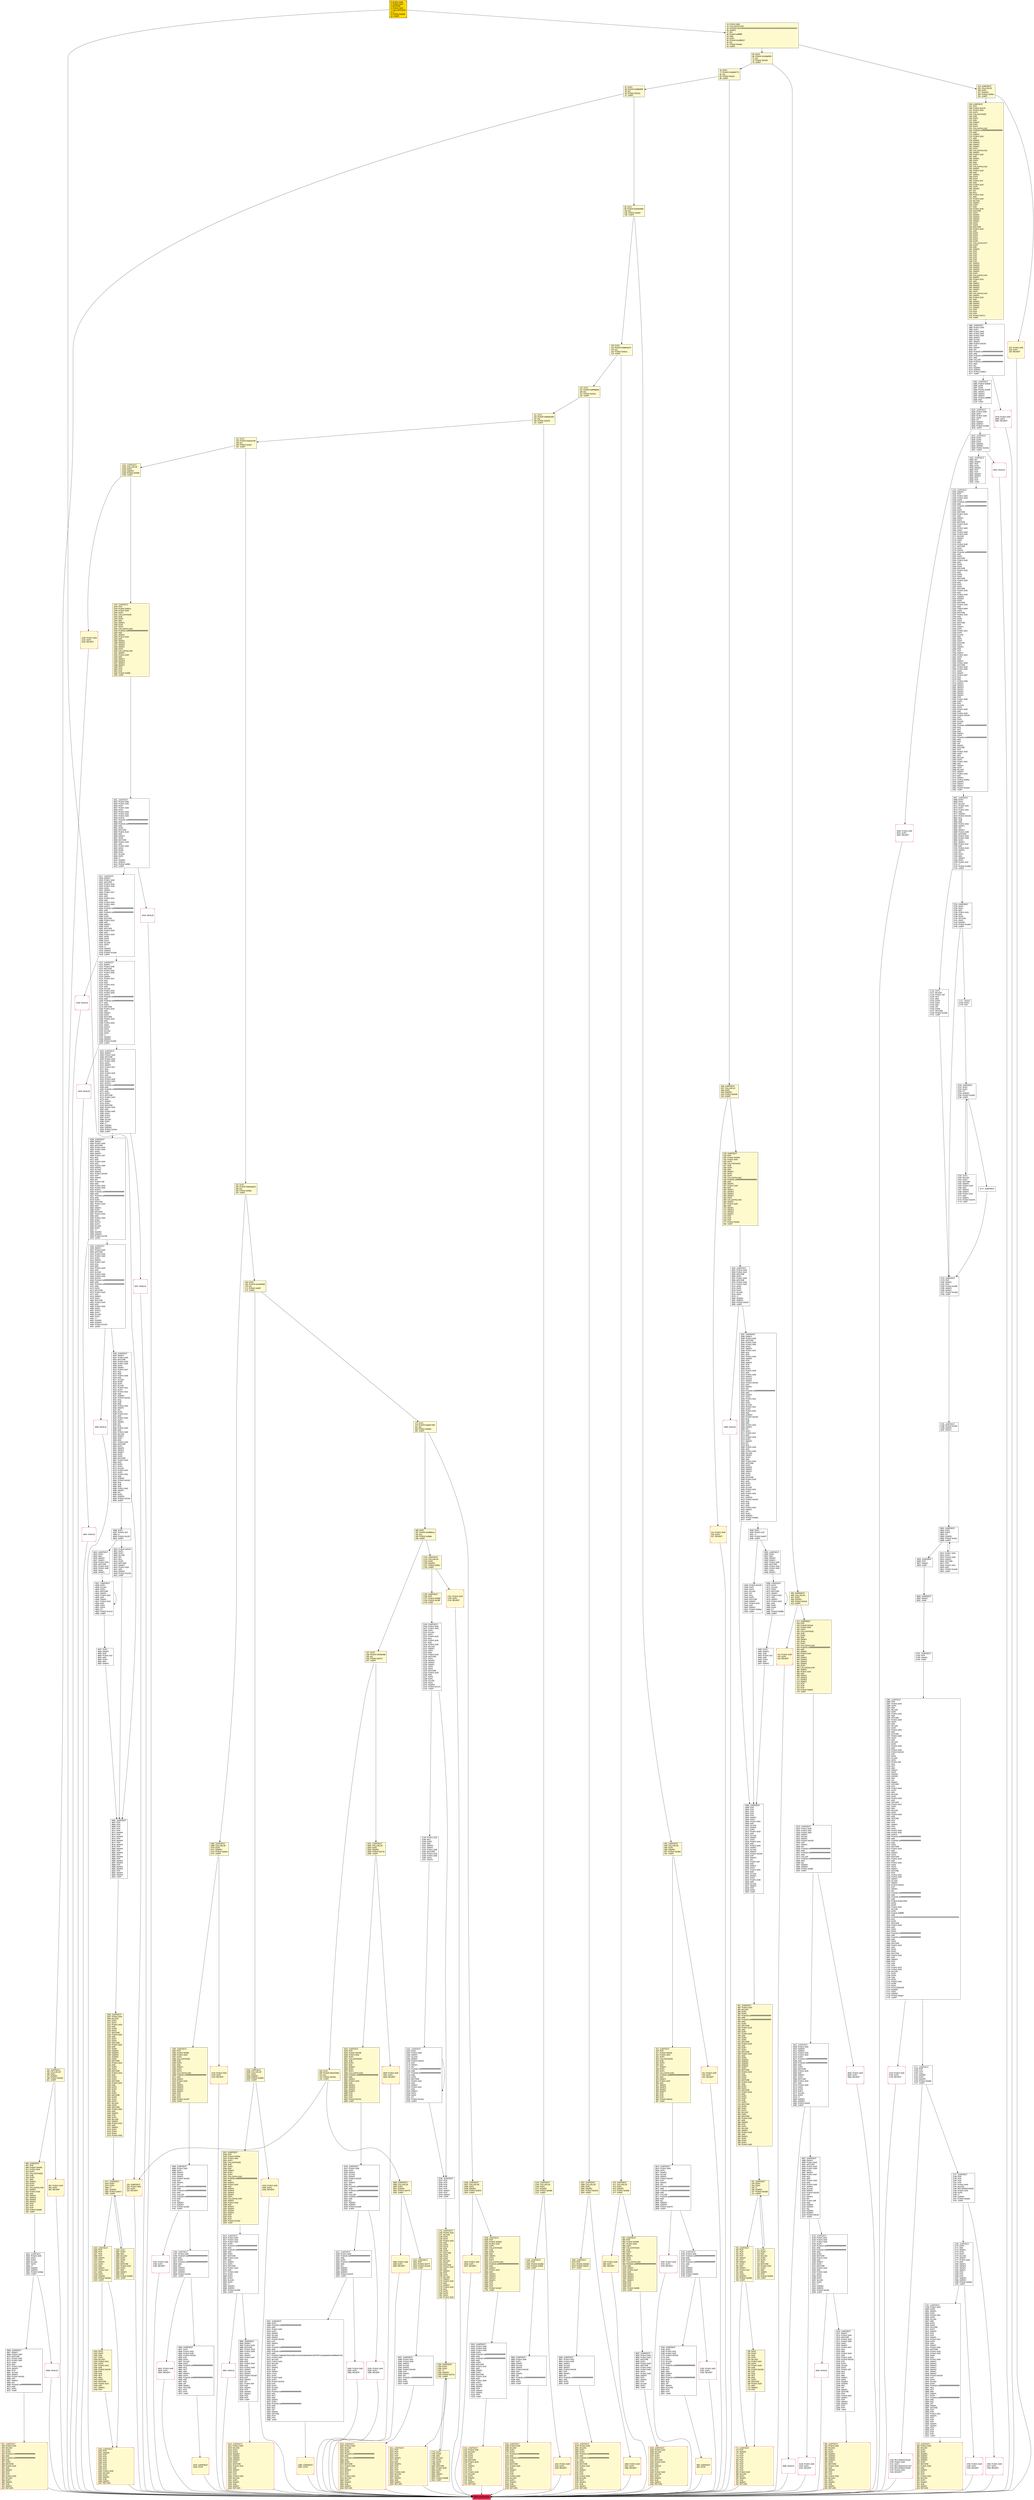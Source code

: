 digraph G {
bgcolor=transparent rankdir=UD;
node [shape=box style=filled color=black fillcolor=white fontname=arial fontcolor=black];
3894 [label="3894: JUMPDEST\l3895: PUSH1 0x00\l3897: DUP1\l3898: SWAP1\l3899: SLOAD\l3900: SWAP1\l3901: PUSH2 0x0100\l3904: EXP\l3905: SWAP1\l3906: DIV\l3907: PUSH20 0xffffffffffffffffffffffffffffffffffffffff\l3928: AND\l3929: DUP2\l3930: JUMP\l" ];
915 [label="915: JUMPDEST\l916: POP\l917: PUSH2 0x03c8\l920: PUSH1 0x04\l922: DUP1\l923: CALLDATASIZE\l924: SUB\l925: DUP2\l926: ADD\l927: SWAP1\l928: DUP1\l929: DUP1\l930: CALLDATALOAD\l931: PUSH20 0xffffffffffffffffffffffffffffffffffffffff\l952: AND\l953: SWAP1\l954: PUSH1 0x20\l956: ADD\l957: SWAP1\l958: SWAP3\l959: SWAP2\l960: SWAP1\l961: POP\l962: POP\l963: POP\l964: PUSH2 0x0e1d\l967: JUMP\l" fillcolor=lemonchiffon ];
3704 [label="3704: JUMPDEST\l3705: PUSH1 0x00\l3707: PUSH20 0xffffffffffffffffffffffffffffffffffffffff\l3728: AND\l3729: DUP2\l3730: PUSH20 0xffffffffffffffffffffffffffffffffffffffff\l3751: AND\l3752: EQ\l3753: ISZERO\l3754: ISZERO\l3755: ISZERO\l3756: PUSH2 0x0eb4\l3759: JUMPI\l" ];
2723 [label="2723: PUSH1 0x00\l2725: DUP1\l2726: REVERT\l" shape=Msquare color=crimson ];
236 [label="236: JUMPDEST\l237: POP\l238: PUSH2 0x017b\l241: PUSH1 0x04\l243: DUP1\l244: CALLDATASIZE\l245: SUB\l246: DUP2\l247: ADD\l248: SWAP1\l249: DUP1\l250: DUP1\l251: CALLDATALOAD\l252: PUSH20 0xffffffffffffffffffffffffffffffffffffffff\l273: AND\l274: SWAP1\l275: PUSH1 0x20\l277: ADD\l278: SWAP1\l279: SWAP3\l280: SWAP2\l281: SWAP1\l282: DUP1\l283: CALLDATALOAD\l284: SWAP1\l285: PUSH1 0x20\l287: ADD\l288: SWAP1\l289: DUP3\l290: ADD\l291: DUP1\l292: CALLDATALOAD\l293: SWAP1\l294: PUSH1 0x20\l296: ADD\l297: SWAP1\l298: DUP1\l299: DUP1\l300: PUSH1 0x1f\l302: ADD\l303: PUSH1 0x20\l305: DUP1\l306: SWAP2\l307: DIV\l308: MUL\l309: PUSH1 0x20\l311: ADD\l312: PUSH1 0x40\l314: MLOAD\l315: SWAP1\l316: DUP2\l317: ADD\l318: PUSH1 0x40\l320: MSTORE\l321: DUP1\l322: SWAP4\l323: SWAP3\l324: SWAP2\l325: SWAP1\l326: DUP2\l327: DUP2\l328: MSTORE\l329: PUSH1 0x20\l331: ADD\l332: DUP4\l333: DUP4\l334: DUP1\l335: DUP3\l336: DUP5\l337: CALLDATACOPY\l338: DUP3\l339: ADD\l340: SWAP2\l341: POP\l342: POP\l343: POP\l344: POP\l345: POP\l346: POP\l347: SWAP2\l348: SWAP3\l349: SWAP2\l350: SWAP3\l351: SWAP1\l352: DUP1\l353: CALLDATALOAD\l354: SWAP1\l355: PUSH1 0x20\l357: ADD\l358: SWAP1\l359: SWAP3\l360: SWAP2\l361: SWAP1\l362: DUP1\l363: CALLDATALOAD\l364: SWAP1\l365: PUSH1 0x20\l367: ADD\l368: SWAP1\l369: SWAP3\l370: SWAP2\l371: SWAP1\l372: POP\l373: POP\l374: POP\l375: PUSH2 0x07c1\l378: JUMP\l" fillcolor=lemonchiffon ];
5246 [label="5246: JUMPDEST\l5247: PUSH1 0x00\l5249: DUP1\l5250: SWAP1\l5251: SLOAD\l5252: SWAP1\l5253: PUSH2 0x0100\l5256: EXP\l5257: SWAP1\l5258: DIV\l5259: PUSH20 0xffffffffffffffffffffffffffffffffffffffff\l5280: AND\l5281: PUSH20 0xffffffffffffffffffffffffffffffffffffffff\l5302: AND\l5303: CALLER\l5304: PUSH20 0xffffffffffffffffffffffffffffffffffffffff\l5325: AND\l5326: EQ\l5327: ISZERO\l5328: ISZERO\l5329: PUSH2 0x14d9\l5332: JUMPI\l" ];
1793 [label="1793: DUP1\l1794: DUP3\l1795: ADD\l1796: MLOAD\l1797: DUP2\l1798: DUP5\l1799: ADD\l1800: MSTORE\l1801: PUSH1 0x20\l1803: DUP2\l1804: ADD\l1805: SWAP1\l1806: POP\l1807: PUSH2 0x06f8\l1810: JUMP\l" fillcolor=lemonchiffon ];
186 [label="186: DUP1\l187: PUSH4 0xef9bfe1a\l192: EQ\l193: PUSH2 0x06bb\l196: JUMPI\l" fillcolor=lemonchiffon ];
4657 [label="4657: DUP3\l4658: SWAP1\l4659: SUB\l4660: PUSH1 0x1f\l4662: AND\l4663: DUP3\l4664: ADD\l4665: SWAP2\l" ];
5031 [label="5031: JUMPDEST\l5032: PUSH1 0x00\l5034: PUSH1 0x05\l5036: PUSH1 0x00\l5038: DUP4\l5039: PUSH20 0xffffffffffffffffffffffffffffffffffffffff\l5060: AND\l5061: PUSH20 0xffffffffffffffffffffffffffffffffffffffff\l5082: AND\l5083: DUP2\l5084: MSTORE\l5085: PUSH1 0x20\l5087: ADD\l5088: SWAP1\l5089: DUP2\l5090: MSTORE\l5091: PUSH1 0x20\l5093: ADD\l5094: PUSH1 0x00\l5096: SHA3\l5097: SLOAD\l5098: SWAP1\l5099: POP\l5100: SWAP2\l5101: SWAP1\l5102: POP\l5103: JUMP\l" ];
4016 [label="4016: INVALID\l" shape=Msquare color=crimson ];
4782 [label="4782: PUSH1 0x00\l4784: DUP1\l4785: REVERT\l" shape=Msquare color=crimson ];
3760 [label="3760: PUSH1 0x00\l3762: DUP1\l3763: REVERT\l" shape=Msquare color=crimson ];
5825 [label="5825: JUMPDEST\l5826: POP\l5827: SWAP1\l5828: JUMP\l" ];
506 [label="506: JUMPDEST\l507: CALLVALUE\l508: DUP1\l509: ISZERO\l510: PUSH2 0x0206\l513: JUMPI\l" fillcolor=lemonchiffon ];
1985 [label="1985: JUMPDEST\l1986: PUSH1 0x00\l1988: DUP1\l1989: PUSH1 0x00\l1991: PUSH1 0x02\l1993: PUSH1 0x00\l1995: SWAP1\l1996: SLOAD\l1997: SWAP1\l1998: PUSH2 0x0100\l2001: EXP\l2002: SWAP1\l2003: DIV\l2004: PUSH20 0xffffffffffffffffffffffffffffffffffffffff\l2025: AND\l2026: PUSH20 0xffffffffffffffffffffffffffffffffffffffff\l2047: AND\l2048: CALLER\l2049: PUSH20 0xffffffffffffffffffffffffffffffffffffffff\l2070: AND\l2071: EQ\l2072: ISZERO\l2073: ISZERO\l2074: PUSH2 0x0822\l2077: JUMPI\l" ];
5625 [label="5625: JUMPDEST\l5626: PUSH1 0x00\l5628: DUP1\l5629: PUSH1 0x00\l5631: DUP4\l5632: GT\l5633: ISZERO\l5634: ISZERO\l5635: PUSH2 0x160b\l5638: JUMPI\l" ];
4017 [label="4017: JUMPDEST\l4018: SWAP1\l4019: PUSH1 0x00\l4021: MSTORE\l4022: PUSH1 0x20\l4024: PUSH1 0x00\l4026: SHA3\l4027: SWAP1\l4028: PUSH1 0x07\l4030: MUL\l4031: ADD\l4032: PUSH1 0x01\l4034: ADD\l4035: PUSH1 0x04\l4037: PUSH1 0x00\l4039: DUP11\l4040: PUSH20 0xffffffffffffffffffffffffffffffffffffffff\l4061: AND\l4062: PUSH20 0xffffffffffffffffffffffffffffffffffffffff\l4083: AND\l4084: DUP2\l4085: MSTORE\l4086: PUSH1 0x20\l4088: ADD\l4089: SWAP1\l4090: DUP2\l4091: MSTORE\l4092: PUSH1 0x20\l4094: ADD\l4095: PUSH1 0x00\l4097: SHA3\l4098: DUP9\l4099: DUP2\l4100: SLOAD\l4101: DUP2\l4102: LT\l4103: ISZERO\l4104: ISZERO\l4105: PUSH2 0x100e\l4108: JUMPI\l" ];
4623 [label="4623: JUMPDEST\l4624: DUP3\l4625: ADD\l4626: SWAP2\l4627: SWAP1\l4628: PUSH1 0x00\l4630: MSTORE\l4631: PUSH1 0x20\l4633: PUSH1 0x00\l4635: SHA3\l4636: SWAP1\l" ];
837 [label="837: JUMPDEST\l838: PUSH1 0x40\l840: MLOAD\l841: DUP1\l842: DUP3\l843: PUSH20 0xffffffffffffffffffffffffffffffffffffffff\l864: AND\l865: PUSH20 0xffffffffffffffffffffffffffffffffffffffff\l886: AND\l887: DUP2\l888: MSTORE\l889: PUSH1 0x20\l891: ADD\l892: SWAP2\l893: POP\l894: POP\l895: PUSH1 0x40\l897: MLOAD\l898: DUP1\l899: SWAP2\l900: SUB\l901: SWAP1\l902: RETURN\l" fillcolor=lemonchiffon shape=Msquare color=crimson ];
1701 [label="1701: JUMPDEST\l1702: PUSH1 0x40\l1704: MLOAD\l1705: DUP1\l1706: DUP3\l1707: DUP2\l1708: MSTORE\l1709: PUSH1 0x20\l1711: ADD\l1712: SWAP2\l1713: POP\l1714: POP\l1715: PUSH1 0x40\l1717: MLOAD\l1718: DUP1\l1719: SWAP2\l1720: SUB\l1721: SWAP1\l1722: RETURN\l" fillcolor=lemonchiffon shape=Msquare color=crimson ];
1735 [label="1735: JUMPDEST\l1736: POP\l1737: PUSH2 0x06d0\l1740: PUSH2 0x13f0\l1743: JUMP\l" fillcolor=lemonchiffon ];
2385 [label="2385: JUMPDEST\l2386: POP\l2387: PUSH1 0x40\l2389: DUP3\l2390: ADD\l2391: MLOAD\l2392: DUP2\l2393: PUSH1 0x02\l2395: ADD\l2396: SSTORE\l2397: PUSH1 0x60\l2399: DUP3\l2400: ADD\l2401: MLOAD\l2402: DUP2\l2403: PUSH1 0x03\l2405: ADD\l2406: SSTORE\l2407: PUSH1 0x80\l2409: DUP3\l2410: ADD\l2411: MLOAD\l2412: DUP2\l2413: PUSH1 0x04\l2415: ADD\l2416: PUSH1 0x00\l2418: PUSH2 0x0100\l2421: EXP\l2422: DUP2\l2423: SLOAD\l2424: DUP2\l2425: PUSH1 0xff\l2427: MUL\l2428: NOT\l2429: AND\l2430: SWAP1\l2431: DUP4\l2432: ISZERO\l2433: ISZERO\l2434: MUL\l2435: OR\l2436: SWAP1\l2437: SSTORE\l2438: POP\l2439: PUSH1 0xa0\l2441: DUP3\l2442: ADD\l2443: MLOAD\l2444: DUP2\l2445: PUSH1 0x05\l2447: ADD\l2448: SSTORE\l2449: PUSH1 0xc0\l2451: DUP3\l2452: ADD\l2453: MLOAD\l2454: DUP2\l2455: PUSH1 0x06\l2457: ADD\l2458: SSTORE\l2459: POP\l2460: POP\l2461: SWAP1\l2462: POP\l2463: DUP1\l2464: PUSH1 0x05\l2466: PUSH1 0x00\l2468: DUP10\l2469: PUSH20 0xffffffffffffffffffffffffffffffffffffffff\l2490: AND\l2491: PUSH20 0xffffffffffffffffffffffffffffffffffffffff\l2512: AND\l2513: DUP2\l2514: MSTORE\l2515: PUSH1 0x20\l2517: ADD\l2518: SWAP1\l2519: DUP2\l2520: MSTORE\l2521: PUSH1 0x20\l2523: ADD\l2524: PUSH1 0x00\l2526: SHA3\l2527: DUP2\l2528: SWAP1\l2529: SSTORE\l2530: POP\l2531: PUSH1 0x01\l2533: PUSH1 0x00\l2535: SWAP1\l2536: SLOAD\l2537: SWAP1\l2538: PUSH2 0x0100\l2541: EXP\l2542: SWAP1\l2543: DIV\l2544: PUSH20 0xffffffffffffffffffffffffffffffffffffffff\l2565: AND\l2566: PUSH20 0xffffffffffffffffffffffffffffffffffffffff\l2587: AND\l2588: PUSH4 0x40c10f19\l2593: DUP9\l2594: DUP5\l2595: PUSH1 0x40\l2597: MLOAD\l2598: DUP4\l2599: PUSH4 0xffffffff\l2604: AND\l2605: PUSH29 0x0100000000000000000000000000000000000000000000000000000000\l2635: MUL\l2636: DUP2\l2637: MSTORE\l2638: PUSH1 0x04\l2640: ADD\l2641: DUP1\l2642: DUP4\l2643: PUSH20 0xffffffffffffffffffffffffffffffffffffffff\l2664: AND\l2665: PUSH20 0xffffffffffffffffffffffffffffffffffffffff\l2686: AND\l2687: DUP2\l2688: MSTORE\l2689: PUSH1 0x20\l2691: ADD\l2692: DUP3\l2693: DUP2\l2694: MSTORE\l2695: PUSH1 0x20\l2697: ADD\l2698: SWAP3\l2699: POP\l2700: POP\l2701: POP\l2702: PUSH1 0x20\l2704: PUSH1 0x40\l2706: MLOAD\l2707: DUP1\l2708: DUP4\l2709: SUB\l2710: DUP2\l2711: PUSH1 0x00\l2713: DUP8\l2714: DUP1\l2715: EXTCODESIZE\l2716: ISZERO\l2717: DUP1\l2718: ISZERO\l2719: PUSH2 0x0aa7\l2722: JUMPI\l" ];
1784 [label="1784: JUMPDEST\l1785: DUP4\l1786: DUP2\l1787: LT\l1788: ISZERO\l1789: PUSH2 0x0713\l1792: JUMPI\l" fillcolor=lemonchiffon ];
1480 [label="1480: JUMPDEST\l1481: POP\l1482: PUSH2 0x05fd\l1485: PUSH1 0x04\l1487: DUP1\l1488: CALLDATASIZE\l1489: SUB\l1490: DUP2\l1491: ADD\l1492: SWAP1\l1493: DUP1\l1494: DUP1\l1495: CALLDATALOAD\l1496: PUSH20 0xffffffffffffffffffffffffffffffffffffffff\l1517: AND\l1518: SWAP1\l1519: PUSH1 0x20\l1521: ADD\l1522: SWAP1\l1523: SWAP3\l1524: SWAP2\l1525: SWAP1\l1526: POP\l1527: POP\l1528: POP\l1529: PUSH2 0x1257\l1532: JUMP\l" fillcolor=lemonchiffon ];
4204 [label="4204: JUMPDEST\l4205: SWAP1\l4206: PUSH1 0x00\l4208: MSTORE\l4209: PUSH1 0x20\l4211: PUSH1 0x00\l4213: SHA3\l4214: SWAP1\l4215: PUSH1 0x07\l4217: MUL\l4218: ADD\l4219: PUSH1 0x03\l4221: ADD\l4222: SLOAD\l4223: PUSH1 0x04\l4225: PUSH1 0x00\l4227: DUP13\l4228: PUSH20 0xffffffffffffffffffffffffffffffffffffffff\l4249: AND\l4250: PUSH20 0xffffffffffffffffffffffffffffffffffffffff\l4271: AND\l4272: DUP2\l4273: MSTORE\l4274: PUSH1 0x20\l4276: ADD\l4277: SWAP1\l4278: DUP2\l4279: MSTORE\l4280: PUSH1 0x20\l4282: ADD\l4283: PUSH1 0x00\l4285: SHA3\l4286: DUP11\l4287: DUP2\l4288: SLOAD\l4289: DUP2\l4290: LT\l4291: ISZERO\l4292: ISZERO\l4293: PUSH2 0x10ca\l4296: JUMPI\l" ];
3003 [label="3003: PUSH1 0x00\l3005: DUP1\l3006: REVERT\l" shape=Msquare color=crimson ];
1156 [label="1156: JUMPDEST\l1157: POP\l1158: PUSH2 0x048d\l1161: PUSH2 0x0f36\l1164: JUMP\l" fillcolor=lemonchiffon ];
3498 [label="3498: JUMPDEST\l3499: POP\l3500: POP\l3501: POP\l3502: POP\l3503: POP\l3504: SWAP1\l3505: DUP1\l3506: PUSH1 0x02\l3508: ADD\l3509: SLOAD\l3510: SWAP1\l3511: DUP1\l3512: PUSH1 0x03\l3514: ADD\l3515: SLOAD\l3516: SWAP1\l3517: DUP1\l3518: PUSH1 0x04\l3520: ADD\l3521: PUSH1 0x00\l3523: SWAP1\l3524: SLOAD\l3525: SWAP1\l3526: PUSH2 0x0100\l3529: EXP\l3530: SWAP1\l3531: DIV\l3532: PUSH1 0xff\l3534: AND\l3535: SWAP1\l3536: DUP1\l3537: PUSH1 0x05\l3539: ADD\l3540: SLOAD\l3541: SWAP1\l3542: DUP1\l3543: PUSH1 0x06\l3545: ADD\l3546: SLOAD\l3547: SWAP1\l3548: POP\l3549: DUP8\l3550: JUMP\l" ];
1152 [label="1152: PUSH1 0x00\l1154: DUP1\l1155: REVERT\l" fillcolor=lemonchiffon shape=Msquare color=crimson ];
1636 [label="1636: JUMPDEST\l1637: CALLVALUE\l1638: DUP1\l1639: ISZERO\l1640: PUSH2 0x0670\l1643: JUMPI\l" fillcolor=lemonchiffon ];
65 [label="65: DUP1\l66: PUSH4 0x1e9a6950\l71: EQ\l72: PUSH2 0x0195\l75: JUMPI\l" fillcolor=lemonchiffon ];
518 [label="518: JUMPDEST\l519: POP\l520: PUSH2 0x0245\l523: PUSH1 0x04\l525: DUP1\l526: CALLDATASIZE\l527: SUB\l528: DUP2\l529: ADD\l530: SWAP1\l531: DUP1\l532: DUP1\l533: CALLDATALOAD\l534: PUSH20 0xffffffffffffffffffffffffffffffffffffffff\l555: AND\l556: SWAP1\l557: PUSH1 0x20\l559: ADD\l560: SWAP1\l561: SWAP3\l562: SWAP2\l563: SWAP1\l564: DUP1\l565: CALLDATALOAD\l566: SWAP1\l567: PUSH1 0x20\l569: ADD\l570: SWAP1\l571: SWAP3\l572: SWAP2\l573: SWAP1\l574: POP\l575: POP\l576: POP\l577: PUSH2 0x0cbc\l580: JUMP\l" fillcolor=lemonchiffon ];
1069 [label="1069: JUMPDEST\l1070: POP\l1071: PUSH2 0x0436\l1074: PUSH2 0x0f10\l1077: JUMP\l" fillcolor=lemonchiffon ];
5795 [label="5795: JUMPDEST\l5796: PUSH2 0x16c5\l5799: SWAP2\l5800: SWAP1\l" ];
1898 [label="1898: JUMPDEST\l1899: CALLVALUE\l1900: DUP1\l1901: ISZERO\l1902: PUSH2 0x0776\l1905: JUMPI\l" fillcolor=lemonchiffon ];
1919 [label="1919: JUMPDEST\l1920: PUSH1 0x40\l1922: MLOAD\l1923: DUP1\l1924: DUP3\l1925: PUSH20 0xffffffffffffffffffffffffffffffffffffffff\l1946: AND\l1947: PUSH20 0xffffffffffffffffffffffffffffffffffffffff\l1968: AND\l1969: DUP2\l1970: MSTORE\l1971: PUSH1 0x20\l1973: ADD\l1974: SWAP2\l1975: POP\l1976: POP\l1977: PUSH1 0x40\l1979: MLOAD\l1980: DUP1\l1981: SWAP2\l1982: SUB\l1983: SWAP1\l1984: RETURN\l" fillcolor=lemonchiffon shape=Msquare color=crimson ];
164 [label="164: DUP1\l165: PUSH4 0xcb4659af\l170: EQ\l171: PUSH2 0x05ff\l174: JUMPI\l" fillcolor=lemonchiffon ];
4498 [label="4498: INVALID\l" shape=Msquare color=crimson ];
0 [label="0: PUSH1 0x80\l2: PUSH1 0x40\l4: MSTORE\l5: PUSH1 0x04\l7: CALLDATASIZE\l8: LT\l9: PUSH2 0x00db\l12: JUMPI\l" fillcolor=lemonchiffon shape=Msquare fillcolor=gold ];
911 [label="911: PUSH1 0x00\l913: DUP1\l914: REVERT\l" fillcolor=lemonchiffon shape=Msquare color=crimson ];
3764 [label="3764: JUMPDEST\l3765: DUP1\l3766: PUSH1 0x01\l3768: PUSH1 0x00\l3770: PUSH2 0x0100\l3773: EXP\l3774: DUP2\l3775: SLOAD\l3776: DUP2\l3777: PUSH20 0xffffffffffffffffffffffffffffffffffffffff\l3798: MUL\l3799: NOT\l3800: AND\l3801: SWAP1\l3802: DUP4\l3803: PUSH20 0xffffffffffffffffffffffffffffffffffffffff\l3824: AND\l3825: MUL\l3826: OR\l3827: SWAP1\l3828: SSTORE\l3829: POP\l3830: POP\l3831: JUMP\l" ];
98 [label="98: DUP1\l99: PUSH4 0x62ee0082\l104: EQ\l105: PUSH2 0x0387\l108: JUMPI\l" fillcolor=lemonchiffon ];
3209 [label="3209: INVALID\l" shape=Msquare color=crimson ];
4992 [label="4992: JUMPDEST\l4993: SWAP1\l4994: PUSH1 0x00\l4996: MSTORE\l4997: PUSH1 0x20\l4999: PUSH1 0x00\l5001: SHA3\l5002: SWAP1\l5003: PUSH1 0x07\l5005: MUL\l5006: ADD\l5007: PUSH1 0x04\l5009: ADD\l5010: PUSH1 0x00\l5012: SWAP1\l5013: SLOAD\l5014: SWAP1\l5015: PUSH2 0x0100\l5018: EXP\l5019: SWAP1\l5020: DIV\l5021: PUSH1 0xff\l5023: AND\l5024: SWAP1\l5025: POP\l5026: SWAP3\l5027: SWAP2\l5028: POP\l5029: POP\l5030: JUMP\l" ];
3210 [label="3210: JUMPDEST\l3211: SWAP1\l3212: PUSH1 0x00\l3214: MSTORE\l3215: PUSH1 0x20\l3217: PUSH1 0x00\l3219: SHA3\l3220: SWAP1\l3221: PUSH1 0x07\l3223: MUL\l3224: ADD\l3225: PUSH1 0x04\l3227: ADD\l3228: PUSH1 0x00\l3230: PUSH2 0x0100\l3233: EXP\l3234: DUP2\l3235: SLOAD\l3236: DUP2\l3237: PUSH1 0xff\l3239: MUL\l3240: NOT\l3241: AND\l3242: SWAP1\l3243: DUP4\l3244: ISZERO\l3245: ISZERO\l3246: MUL\l3247: OR\l3248: SWAP1\l3249: SSTORE\l3250: POP\l3251: PUSH1 0x01\l3253: SWAP1\l3254: POP\l3255: SWAP3\l3256: SWAP2\l3257: POP\l3258: POP\l3259: JUMP\l" ];
13 [label="13: PUSH1 0x00\l15: CALLDATALOAD\l16: PUSH29 0x0100000000000000000000000000000000000000000000000000000000\l46: SWAP1\l47: DIV\l48: PUSH4 0xffffffff\l53: AND\l54: DUP1\l55: PUSH4 0x1dfbf227\l60: EQ\l61: PUSH2 0x00e0\l64: JUMPI\l" fillcolor=lemonchiffon ];
1144 [label="1144: JUMPDEST\l1145: CALLVALUE\l1146: DUP1\l1147: ISZERO\l1148: PUSH2 0x0484\l1151: JUMPI\l" fillcolor=lemonchiffon ];
5654 [label="5654: JUMPDEST\l5655: DIV\l5656: SWAP1\l5657: POP\l5658: DUP1\l5659: SWAP2\l5660: POP\l5661: POP\l5662: SWAP3\l5663: SWAP2\l5664: POP\l5665: POP\l5666: JUMP\l" ];
413 [label="413: PUSH1 0x00\l415: DUP1\l416: REVERT\l" fillcolor=lemonchiffon shape=Msquare color=crimson ];
3832 [label="3832: JUMPDEST\l3833: PUSH1 0x05\l3835: PUSH1 0x20\l3837: MSTORE\l3838: DUP1\l3839: PUSH1 0x00\l3841: MSTORE\l3842: PUSH1 0x40\l3844: PUSH1 0x00\l3846: SHA3\l3847: PUSH1 0x00\l3849: SWAP2\l3850: POP\l3851: SWAP1\l3852: POP\l3853: SLOAD\l3854: DUP2\l3855: JUMP\l" ];
5236 [label="5236: JUMPDEST\l5237: POP\l5238: POP\l5239: POP\l5240: POP\l5241: POP\l5242: SWAP1\l5243: POP\l5244: SWAP1\l5245: JUMP\l" ];
405 [label="405: JUMPDEST\l406: CALLVALUE\l407: DUP1\l408: ISZERO\l409: PUSH2 0x01a1\l412: JUMPI\l" fillcolor=lemonchiffon ];
1744 [label="1744: JUMPDEST\l1745: PUSH1 0x40\l1747: MLOAD\l1748: DUP1\l1749: DUP1\l1750: PUSH1 0x20\l1752: ADD\l1753: DUP3\l1754: DUP2\l1755: SUB\l1756: DUP3\l1757: MSTORE\l1758: DUP4\l1759: DUP2\l1760: DUP2\l1761: MLOAD\l1762: DUP2\l1763: MSTORE\l1764: PUSH1 0x20\l1766: ADD\l1767: SWAP2\l1768: POP\l1769: DUP1\l1770: MLOAD\l1771: SWAP1\l1772: PUSH1 0x20\l1774: ADD\l1775: SWAP1\l1776: PUSH1 0x20\l1778: MUL\l1779: DUP1\l1780: DUP4\l1781: DUP4\l1782: PUSH1 0x00\l" fillcolor=lemonchiffon ];
379 [label="379: JUMPDEST\l380: PUSH1 0x40\l382: MLOAD\l383: DUP1\l384: DUP3\l385: ISZERO\l386: ISZERO\l387: ISZERO\l388: ISZERO\l389: DUP2\l390: MSTORE\l391: PUSH1 0x20\l393: ADD\l394: SWAP2\l395: POP\l396: POP\l397: PUSH1 0x40\l399: MLOAD\l400: DUP1\l401: SWAP2\l402: SUB\l403: SWAP1\l404: RETURN\l" fillcolor=lemonchiffon shape=Msquare color=crimson ];
1547 [label="1547: JUMPDEST\l1548: POP\l1549: PUSH2 0x064a\l1552: PUSH1 0x04\l1554: DUP1\l1555: CALLDATASIZE\l1556: SUB\l1557: DUP2\l1558: ADD\l1559: SWAP1\l1560: DUP1\l1561: DUP1\l1562: CALLDATALOAD\l1563: PUSH20 0xffffffffffffffffffffffffffffffffffffffff\l1584: AND\l1585: SWAP1\l1586: PUSH1 0x20\l1588: ADD\l1589: SWAP1\l1590: SWAP3\l1591: SWAP2\l1592: SWAP1\l1593: DUP1\l1594: CALLDATALOAD\l1595: SWAP1\l1596: PUSH1 0x20\l1598: ADD\l1599: SWAP1\l1600: SWAP3\l1601: SWAP2\l1602: SWAP1\l1603: POP\l1604: POP\l1605: POP\l1606: PUSH2 0x1332\l1609: JUMP\l" fillcolor=lemonchiffon ];
2793 [label="2793: PUSH1 0x00\l2795: DUP1\l2796: REVERT\l" shape=Msquare color=crimson ];
232 [label="232: PUSH1 0x00\l234: DUP1\l235: REVERT\l" fillcolor=lemonchiffon shape=Msquare color=crimson ];
4842 [label="4842: PUSH1 0x00\l4844: DUP1\l4845: REVERT\l" shape=Msquare color=crimson ];
1723 [label="1723: JUMPDEST\l1724: CALLVALUE\l1725: DUP1\l1726: ISZERO\l1727: PUSH2 0x06c7\l1730: JUMPI\l" fillcolor=lemonchiffon ];
5587 [label="5587: JUMPDEST\l5588: PUSH1 0x01\l5590: PUSH1 0x00\l5592: SWAP1\l5593: SLOAD\l5594: SWAP1\l5595: PUSH2 0x0100\l5598: EXP\l5599: SWAP1\l5600: DIV\l5601: PUSH20 0xffffffffffffffffffffffffffffffffffffffff\l5622: AND\l5623: DUP2\l5624: JUMP\l" ];
4604 [label="4604: PUSH2 0x0100\l4607: DUP1\l4608: DUP4\l4609: SLOAD\l4610: DIV\l4611: MUL\l4612: DUP4\l4613: MSTORE\l4614: SWAP2\l4615: PUSH1 0x20\l4617: ADD\l4618: SWAP2\l4619: PUSH2 0x123a\l4622: JUMP\l" ];
5791 [label="5791: JUMPDEST\l5792: POP\l5793: SWAP1\l5794: JUMP\l" ];
2769 [label="2769: JUMPDEST\l2770: DUP2\l2771: ADD\l2772: SWAP1\l2773: DUP1\l2774: DUP1\l2775: MLOAD\l2776: SWAP1\l2777: PUSH1 0x20\l2779: ADD\l2780: SWAP1\l2781: SWAP3\l2782: SWAP2\l2783: SWAP1\l2784: POP\l2785: POP\l2786: POP\l2787: ISZERO\l2788: ISZERO\l2789: PUSH2 0x0aed\l2792: JUMPI\l" ];
3565 [label="3565: INVALID\l" shape=Msquare color=crimson ];
197 [label="197: DUP1\l198: PUSH4 0xf2fde38b\l203: EQ\l204: PUSH2 0x0727\l207: JUMPI\l" fillcolor=lemonchiffon ];
2082 [label="2082: JUMPDEST\l2083: PUSH2 0x0835\l2086: DUP6\l2087: DUP6\l2088: PUSH2 0x15f9\l2091: SWAP1\l2092: SWAP2\l2093: SWAP1\l2094: PUSH4 0xffffffff\l2099: AND\l2100: JUMP\l" ];
5643 [label="5643: JUMPDEST\l5644: DUP3\l5645: DUP5\l5646: DUP2\l5647: ISZERO\l5648: ISZERO\l5649: PUSH2 0x1616\l5652: JUMPI\l" ];
142 [label="142: DUP1\l143: PUSH4 0xa52ec4f4\l148: EQ\l149: PUSH2 0x04cf\l152: JUMPI\l" fillcolor=lemonchiffon ];
1811 [label="1811: JUMPDEST\l1812: POP\l1813: POP\l1814: POP\l1815: POP\l1816: SWAP1\l1817: POP\l1818: ADD\l1819: SWAP3\l1820: POP\l1821: POP\l1822: POP\l1823: PUSH1 0x40\l1825: MLOAD\l1826: DUP1\l1827: SWAP2\l1828: SUB\l1829: SWAP1\l1830: RETURN\l" fillcolor=lemonchiffon shape=Msquare color=crimson ];
4499 [label="4499: JUMPDEST\l4500: SWAP1\l4501: PUSH1 0x00\l4503: MSTORE\l4504: PUSH1 0x20\l4506: PUSH1 0x00\l4508: SHA3\l4509: SWAP1\l4510: PUSH1 0x07\l4512: MUL\l4513: ADD\l4514: PUSH1 0x06\l4516: ADD\l4517: SLOAD\l4518: DUP6\l4519: DUP1\l4520: SLOAD\l4521: PUSH1 0x01\l4523: DUP2\l4524: PUSH1 0x01\l4526: AND\l4527: ISZERO\l4528: PUSH2 0x0100\l4531: MUL\l4532: SUB\l4533: AND\l4534: PUSH1 0x02\l4536: SWAP1\l4537: DIV\l4538: DUP1\l4539: PUSH1 0x1f\l4541: ADD\l4542: PUSH1 0x20\l4544: DUP1\l4545: SWAP2\l4546: DIV\l4547: MUL\l4548: PUSH1 0x20\l4550: ADD\l4551: PUSH1 0x40\l4553: MLOAD\l4554: SWAP1\l4555: DUP2\l4556: ADD\l4557: PUSH1 0x40\l4559: MSTORE\l4560: DUP1\l4561: SWAP3\l4562: SWAP2\l4563: SWAP1\l4564: DUP2\l4565: DUP2\l4566: MSTORE\l4567: PUSH1 0x20\l4569: ADD\l4570: DUP3\l4571: DUP1\l4572: SLOAD\l4573: PUSH1 0x01\l4575: DUP2\l4576: PUSH1 0x01\l4578: AND\l4579: ISZERO\l4580: PUSH2 0x0100\l4583: MUL\l4584: SUB\l4585: AND\l4586: PUSH1 0x02\l4588: SWAP1\l4589: DIV\l4590: DUP1\l4591: ISZERO\l4592: PUSH2 0x123a\l4595: JUMPI\l" ];
968 [label="968: JUMPDEST\l969: STOP\l" fillcolor=lemonchiffon shape=Msquare color=crimson ];
5162 [label="5162: JUMPDEST\l5163: DUP2\l5164: PUSH1 0x00\l5166: SWAP1\l5167: SLOAD\l5168: SWAP1\l5169: PUSH2 0x0100\l5172: EXP\l5173: SWAP1\l5174: DIV\l5175: PUSH20 0xffffffffffffffffffffffffffffffffffffffff\l5196: AND\l5197: PUSH20 0xffffffffffffffffffffffffffffffffffffffff\l5218: AND\l5219: DUP2\l5220: MSTORE\l5221: PUSH1 0x20\l5223: ADD\l5224: SWAP1\l5225: PUSH1 0x01\l5227: ADD\l5228: SWAP1\l5229: DUP1\l5230: DUP4\l5231: GT\l5232: PUSH2 0x142a\l5235: JUMPI\l" ];
5777 [label="5777: JUMPDEST\l" ];
1057 [label="1057: JUMPDEST\l1058: CALLVALUE\l1059: DUP1\l1060: ISZERO\l1061: PUSH2 0x042d\l1064: JUMPI\l" fillcolor=lemonchiffon ];
1535 [label="1535: JUMPDEST\l1536: CALLVALUE\l1537: DUP1\l1538: ISZERO\l1539: PUSH2 0x060b\l1542: JUMPI\l" fillcolor=lemonchiffon ];
1377 [label="1377: JUMPDEST\l1378: DUP4\l1379: DUP2\l1380: LT\l1381: ISZERO\l1382: PUSH2 0x057c\l1385: JUMPI\l" fillcolor=lemonchiffon ];
1306 [label="1306: JUMPDEST\l1307: PUSH1 0x40\l1309: MLOAD\l1310: DUP1\l1311: DUP1\l1312: PUSH1 0x20\l1314: ADD\l1315: DUP8\l1316: DUP2\l1317: MSTORE\l1318: PUSH1 0x20\l1320: ADD\l1321: DUP7\l1322: DUP2\l1323: MSTORE\l1324: PUSH1 0x20\l1326: ADD\l1327: DUP6\l1328: ISZERO\l1329: ISZERO\l1330: ISZERO\l1331: ISZERO\l1332: DUP2\l1333: MSTORE\l1334: PUSH1 0x20\l1336: ADD\l1337: DUP5\l1338: DUP2\l1339: MSTORE\l1340: PUSH1 0x20\l1342: ADD\l1343: DUP4\l1344: DUP2\l1345: MSTORE\l1346: PUSH1 0x20\l1348: ADD\l1349: DUP3\l1350: DUP2\l1351: SUB\l1352: DUP3\l1353: MSTORE\l1354: DUP9\l1355: DUP2\l1356: DUP2\l1357: MLOAD\l1358: DUP2\l1359: MSTORE\l1360: PUSH1 0x20\l1362: ADD\l1363: SWAP2\l1364: POP\l1365: DUP1\l1366: MLOAD\l1367: SWAP1\l1368: PUSH1 0x20\l1370: ADD\l1371: SWAP1\l1372: DUP1\l1373: DUP4\l1374: DUP4\l1375: PUSH1 0x00\l" fillcolor=lemonchiffon ];
711 [label="711: DUP1\l712: DUP3\l713: ADD\l714: MLOAD\l715: DUP2\l716: DUP5\l717: ADD\l718: MSTORE\l719: PUSH1 0x20\l721: DUP2\l722: ADD\l723: SWAP1\l724: POP\l725: PUSH2 0x02be\l728: JUMP\l" fillcolor=lemonchiffon ];
1731 [label="1731: PUSH1 0x00\l1733: DUP1\l1734: REVERT\l" fillcolor=lemonchiffon shape=Msquare color=crimson ];
5801 [label="5801: JUMPDEST\l5802: DUP1\l5803: DUP3\l5804: GT\l5805: ISZERO\l5806: PUSH2 0x16c1\l5809: JUMPI\l" ];
1078 [label="1078: JUMPDEST\l1079: PUSH1 0x40\l1081: MLOAD\l1082: DUP1\l1083: DUP3\l1084: PUSH20 0xffffffffffffffffffffffffffffffffffffffff\l1105: AND\l1106: PUSH20 0xffffffffffffffffffffffffffffffffffffffff\l1127: AND\l1128: DUP2\l1129: MSTORE\l1130: PUSH1 0x20\l1132: ADD\l1133: SWAP2\l1134: POP\l1135: POP\l1136: PUSH1 0x40\l1138: MLOAD\l1139: DUP1\l1140: SWAP2\l1141: SUB\l1142: SWAP1\l1143: RETURN\l" fillcolor=lemonchiffon shape=Msquare color=crimson ];
1476 [label="1476: PUSH1 0x00\l1478: DUP1\l1479: REVERT\l" fillcolor=lemonchiffon shape=Msquare color=crimson ];
3455 [label="3455: JUMPDEST\l3456: DUP3\l3457: ADD\l3458: SWAP2\l3459: SWAP1\l3460: PUSH1 0x00\l3462: MSTORE\l3463: PUSH1 0x20\l3465: PUSH1 0x00\l3467: SHA3\l3468: SWAP1\l" ];
5397 [label="5397: JUMPDEST\l5398: DUP1\l5399: PUSH20 0xffffffffffffffffffffffffffffffffffffffff\l5420: AND\l5421: PUSH1 0x00\l5423: DUP1\l5424: SWAP1\l5425: SLOAD\l5426: SWAP1\l5427: PUSH2 0x0100\l5430: EXP\l5431: SWAP1\l5432: DIV\l5433: PUSH20 0xffffffffffffffffffffffffffffffffffffffff\l5454: AND\l5455: PUSH20 0xffffffffffffffffffffffffffffffffffffffff\l5476: AND\l5477: PUSH32 0x8be0079c531659141344cd1fd0a4f28419497f9722a3daafe3b4186f6b6457e0\l5510: PUSH1 0x40\l5512: MLOAD\l5513: PUSH1 0x40\l5515: MLOAD\l5516: DUP1\l5517: SWAP2\l5518: SUB\l5519: SWAP1\l5520: LOG3\l5521: DUP1\l5522: PUSH1 0x00\l5524: DUP1\l5525: PUSH2 0x0100\l5528: EXP\l5529: DUP2\l5530: SLOAD\l5531: DUP2\l5532: PUSH20 0xffffffffffffffffffffffffffffffffffffffff\l5553: MUL\l5554: NOT\l5555: AND\l5556: SWAP1\l5557: DUP4\l5558: PUSH20 0xffffffffffffffffffffffffffffffffffffffff\l5579: AND\l5580: MUL\l5581: OR\l5582: SWAP1\l5583: SSTORE\l5584: POP\l5585: POP\l5586: JUMP\l" ];
4110 [label="4110: JUMPDEST\l4111: SWAP1\l4112: PUSH1 0x00\l4114: MSTORE\l4115: PUSH1 0x20\l4117: PUSH1 0x00\l4119: SHA3\l4120: SWAP1\l4121: PUSH1 0x07\l4123: MUL\l4124: ADD\l4125: PUSH1 0x02\l4127: ADD\l4128: SLOAD\l4129: PUSH1 0x04\l4131: PUSH1 0x00\l4133: DUP12\l4134: PUSH20 0xffffffffffffffffffffffffffffffffffffffff\l4155: AND\l4156: PUSH20 0xffffffffffffffffffffffffffffffffffffffff\l4177: AND\l4178: DUP2\l4179: MSTORE\l4180: PUSH1 0x20\l4182: ADD\l4183: SWAP1\l4184: DUP2\l4185: MSTORE\l4186: PUSH1 0x20\l4188: ADD\l4189: PUSH1 0x00\l4191: SHA3\l4192: DUP10\l4193: DUP2\l4194: SLOAD\l4195: DUP2\l4196: LT\l4197: ISZERO\l4198: ISZERO\l4199: PUSH2 0x106c\l4202: JUMPI\l" ];
1533 [label="1533: JUMPDEST\l1534: STOP\l" fillcolor=lemonchiffon shape=Msquare color=crimson ];
3286 [label="3286: INVALID\l" shape=Msquare color=crimson ];
3087 [label="3087: JUMPDEST\l3088: SWAP1\l3089: PUSH1 0x00\l3091: MSTORE\l3092: PUSH1 0x20\l3094: PUSH1 0x00\l3096: SHA3\l3097: SWAP1\l3098: PUSH1 0x07\l3100: MUL\l3101: ADD\l3102: PUSH1 0x04\l3104: ADD\l3105: PUSH1 0x00\l3107: SWAP1\l3108: SLOAD\l3109: SWAP1\l3110: PUSH2 0x0100\l3113: EXP\l3114: SWAP1\l3115: DIV\l3116: PUSH1 0xff\l3118: AND\l3119: ISZERO\l3120: ISZERO\l3121: EQ\l3122: ISZERO\l3123: ISZERO\l3124: PUSH2 0x0c3c\l3127: JUMPI\l" ];
2765 [label="2765: PUSH1 0x00\l2767: DUP1\l2768: REVERT\l" shape=Msquare color=crimson ];
5750 [label="5750: JUMPDEST\l5751: DUP3\l5752: DUP2\l5753: GT\l5754: ISZERO\l5755: PUSH2 0x1691\l5758: JUMPI\l" ];
5829 [label="5829: JUMPDEST\l5830: SWAP1\l5831: JUMP\l" ];
978 [label="978: PUSH1 0x00\l980: DUP1\l981: REVERT\l" fillcolor=lemonchiffon shape=Msquare color=crimson ];
5333 [label="5333: PUSH1 0x00\l5335: DUP1\l5336: REVERT\l" shape=Msquare color=crimson ];
1239 [label="1239: PUSH1 0x00\l1241: DUP1\l1242: REVERT\l" fillcolor=lemonchiffon shape=Msquare color=crimson ];
1610 [label="1610: JUMPDEST\l1611: PUSH1 0x40\l1613: MLOAD\l1614: DUP1\l1615: DUP3\l1616: ISZERO\l1617: ISZERO\l1618: ISZERO\l1619: ISZERO\l1620: DUP2\l1621: MSTORE\l1622: PUSH1 0x20\l1624: ADD\l1625: SWAP2\l1626: POP\l1627: POP\l1628: PUSH1 0x40\l1630: MLOAD\l1631: DUP1\l1632: SWAP2\l1633: SUB\l1634: SWAP1\l1635: RETURN\l" fillcolor=lemonchiffon shape=Msquare color=crimson ];
4297 [label="4297: INVALID\l" shape=Msquare color=crimson ];
153 [label="153: DUP1\l154: PUSH4 0xbebaa421\l159: EQ\l160: PUSH2 0x05bc\l163: JUMPI\l" fillcolor=lemonchiffon ];
2747 [label="2747: JUMPDEST\l2748: POP\l2749: POP\l2750: POP\l2751: POP\l2752: PUSH1 0x40\l2754: MLOAD\l2755: RETURNDATASIZE\l2756: PUSH1 0x20\l2758: DUP2\l2759: LT\l2760: ISZERO\l2761: PUSH2 0x0ad1\l2764: JUMPI\l" ];
3551 [label="3551: JUMPDEST\l3552: PUSH1 0x03\l3554: DUP2\l3555: DUP2\l3556: SLOAD\l3557: DUP2\l3558: LT\l3559: ISZERO\l3560: ISZERO\l3561: PUSH2 0x0dee\l3564: JUMPI\l" ];
729 [label="729: JUMPDEST\l730: POP\l731: POP\l732: POP\l733: POP\l734: SWAP1\l735: POP\l736: SWAP1\l737: DUP2\l738: ADD\l739: SWAP1\l740: PUSH1 0x1f\l742: AND\l743: DUP1\l744: ISZERO\l745: PUSH2 0x0306\l748: JUMPI\l" fillcolor=lemonchiffon ];
1648 [label="1648: JUMPDEST\l1649: POP\l1650: PUSH2 0x06a5\l1653: PUSH1 0x04\l1655: DUP1\l1656: CALLDATASIZE\l1657: SUB\l1658: DUP2\l1659: ADD\l1660: SWAP1\l1661: DUP1\l1662: DUP1\l1663: CALLDATALOAD\l1664: PUSH20 0xffffffffffffffffffffffffffffffffffffffff\l1685: AND\l1686: SWAP1\l1687: PUSH1 0x20\l1689: ADD\l1690: SWAP1\l1691: SWAP3\l1692: SWAP2\l1693: SWAP1\l1694: POP\l1695: POP\l1696: POP\l1697: PUSH2 0x13a7\l1700: JUMP\l" fillcolor=lemonchiffon ];
3260 [label="3260: JUMPDEST\l3261: PUSH1 0x04\l3263: PUSH1 0x20\l3265: MSTORE\l3266: DUP2\l3267: PUSH1 0x00\l3269: MSTORE\l3270: PUSH1 0x40\l3272: PUSH1 0x00\l3274: SHA3\l3275: DUP2\l3276: DUP2\l3277: SLOAD\l3278: DUP2\l3279: LT\l3280: ISZERO\l3281: ISZERO\l3282: PUSH2 0x0cd7\l3285: JUMPI\l" ];
802 [label="802: PUSH1 0x00\l804: DUP1\l805: REVERT\l" fillcolor=lemonchiffon shape=Msquare color=crimson ];
4298 [label="4298: JUMPDEST\l4299: SWAP1\l4300: PUSH1 0x00\l4302: MSTORE\l4303: PUSH1 0x20\l4305: PUSH1 0x00\l4307: SHA3\l4308: SWAP1\l4309: PUSH1 0x07\l4311: MUL\l4312: ADD\l4313: PUSH1 0x04\l4315: ADD\l4316: PUSH1 0x00\l4318: SWAP1\l4319: SLOAD\l4320: SWAP1\l4321: PUSH2 0x0100\l4324: EXP\l4325: SWAP1\l4326: DIV\l4327: PUSH1 0xff\l4329: AND\l4330: PUSH1 0x04\l4332: PUSH1 0x00\l4334: DUP14\l4335: PUSH20 0xffffffffffffffffffffffffffffffffffffffff\l4356: AND\l4357: PUSH20 0xffffffffffffffffffffffffffffffffffffffff\l4378: AND\l4379: DUP2\l4380: MSTORE\l4381: PUSH1 0x20\l4383: ADD\l4384: SWAP1\l4385: DUP2\l4386: MSTORE\l4387: PUSH1 0x20\l4389: ADD\l4390: PUSH1 0x00\l4392: SHA3\l4393: DUP12\l4394: DUP2\l4395: SLOAD\l4396: DUP2\l4397: LT\l4398: ISZERO\l4399: ISZERO\l4400: PUSH2 0x1135\l4403: JUMPI\l" ];
806 [label="806: JUMPDEST\l807: POP\l808: PUSH2 0x0345\l811: PUSH1 0x04\l813: DUP1\l814: CALLDATASIZE\l815: SUB\l816: DUP2\l817: ADD\l818: SWAP1\l819: DUP1\l820: DUP1\l821: CALLDATALOAD\l822: SWAP1\l823: PUSH1 0x20\l825: ADD\l826: SWAP1\l827: SWAP3\l828: SWAP2\l829: SWAP1\l830: POP\l831: POP\l832: POP\l833: PUSH2 0x0ddf\l836: JUMP\l" fillcolor=lemonchiffon ];
1243 [label="1243: JUMPDEST\l1244: POP\l1245: PUSH2 0x051a\l1248: PUSH1 0x04\l1250: DUP1\l1251: CALLDATASIZE\l1252: SUB\l1253: DUP2\l1254: ADD\l1255: SWAP1\l1256: DUP1\l1257: DUP1\l1258: CALLDATALOAD\l1259: PUSH20 0xffffffffffffffffffffffffffffffffffffffff\l1280: AND\l1281: SWAP1\l1282: PUSH1 0x20\l1284: ADD\l1285: SWAP1\l1286: SWAP3\l1287: SWAP2\l1288: SWAP1\l1289: DUP1\l1290: CALLDATALOAD\l1291: SWAP1\l1292: PUSH1 0x20\l1294: ADD\l1295: SWAP1\l1296: SWAP3\l1297: SWAP2\l1298: SWAP1\l1299: POP\l1300: POP\l1301: POP\l1302: PUSH2 0x0f5b\l1305: JUMP\l" fillcolor=lemonchiffon ];
1065 [label="1065: PUSH1 0x00\l1067: DUP1\l1068: REVERT\l" fillcolor=lemonchiffon shape=Msquare color=crimson ];
982 [label="982: JUMPDEST\l983: POP\l984: PUSH2 0x040b\l987: PUSH1 0x04\l989: DUP1\l990: CALLDATASIZE\l991: SUB\l992: DUP2\l993: ADD\l994: SWAP1\l995: DUP1\l996: DUP1\l997: CALLDATALOAD\l998: PUSH20 0xffffffffffffffffffffffffffffffffffffffff\l1019: AND\l1020: SWAP1\l1021: PUSH1 0x20\l1023: ADD\l1024: SWAP1\l1025: SWAP3\l1026: SWAP2\l1027: SWAP1\l1028: POP\l1029: POP\l1030: POP\l1031: PUSH2 0x0ef8\l1034: JUMP\l" fillcolor=lemonchiffon ];
4404 [label="4404: INVALID\l" shape=Msquare color=crimson ];
1839 [label="1839: PUSH1 0x00\l1841: DUP1\l1842: REVERT\l" fillcolor=lemonchiffon shape=Msquare color=crimson ];
5810 [label="5810: PUSH1 0x00\l5812: DUP2\l5813: PUSH1 0x00\l5815: SWAP1\l5816: SSTORE\l5817: POP\l5818: PUSH1 0x01\l5820: ADD\l5821: PUSH2 0x16a9\l5824: JUMP\l" ];
5778 [label="5778: JUMPDEST\l5779: POP\l5780: SWAP1\l5781: POP\l5782: PUSH2 0x169f\l5785: SWAP2\l5786: SWAP1\l5787: PUSH2 0x16a3\l5790: JUMP\l" ];
109 [label="109: DUP1\l110: PUSH4 0x68063a74\l115: EQ\l116: PUSH2 0x03ca\l119: JUMPI\l" fillcolor=lemonchiffon ];
175 [label="175: DUP1\l176: PUSH4 0xdab17d91\l181: EQ\l182: PUSH2 0x0664\l185: JUMPI\l" fillcolor=lemonchiffon ];
581 [label="581: JUMPDEST\l582: PUSH1 0x40\l584: MLOAD\l585: DUP1\l586: DUP9\l587: PUSH20 0xffffffffffffffffffffffffffffffffffffffff\l608: AND\l609: PUSH20 0xffffffffffffffffffffffffffffffffffffffff\l630: AND\l631: DUP2\l632: MSTORE\l633: PUSH1 0x20\l635: ADD\l636: DUP1\l637: PUSH1 0x20\l639: ADD\l640: DUP8\l641: DUP2\l642: MSTORE\l643: PUSH1 0x20\l645: ADD\l646: DUP7\l647: DUP2\l648: MSTORE\l649: PUSH1 0x20\l651: ADD\l652: DUP6\l653: ISZERO\l654: ISZERO\l655: ISZERO\l656: ISZERO\l657: DUP2\l658: MSTORE\l659: PUSH1 0x20\l661: ADD\l662: DUP5\l663: DUP2\l664: MSTORE\l665: PUSH1 0x20\l667: ADD\l668: DUP4\l669: DUP2\l670: MSTORE\l671: PUSH1 0x20\l673: ADD\l674: DUP3\l675: DUP2\l676: SUB\l677: DUP3\l678: MSTORE\l679: DUP9\l680: DUP2\l681: DUP2\l682: MLOAD\l683: DUP2\l684: MSTORE\l685: PUSH1 0x20\l687: ADD\l688: SWAP2\l689: POP\l690: DUP1\l691: MLOAD\l692: SWAP1\l693: PUSH1 0x20\l695: ADD\l696: SWAP1\l697: DUP1\l698: DUP4\l699: DUP4\l700: PUSH1 0x00\l" fillcolor=lemonchiffon ];
3128 [label="3128: PUSH1 0x00\l3130: DUP1\l3131: REVERT\l" shape=Msquare color=crimson ];
3489 [label="3489: DUP3\l3490: SWAP1\l3491: SUB\l3492: PUSH1 0x1f\l3494: AND\l3495: DUP3\l3496: ADD\l3497: SWAP2\l" ];
1468 [label="1468: JUMPDEST\l1469: CALLVALUE\l1470: DUP1\l1471: ISZERO\l1472: PUSH2 0x05c8\l1475: JUMPI\l" fillcolor=lemonchiffon ];
903 [label="903: JUMPDEST\l904: CALLVALUE\l905: DUP1\l906: ISZERO\l907: PUSH2 0x0393\l910: JUMPI\l" fillcolor=lemonchiffon ];
1424 [label="1424: DUP1\l1425: DUP3\l1426: SUB\l1427: DUP1\l1428: MLOAD\l1429: PUSH1 0x01\l1431: DUP4\l1432: PUSH1 0x20\l1434: SUB\l1435: PUSH2 0x0100\l1438: EXP\l1439: SUB\l1440: NOT\l1441: AND\l1442: DUP2\l1443: MSTORE\l1444: PUSH1 0x20\l1446: ADD\l1447: SWAP2\l1448: POP\l" fillcolor=lemonchiffon ];
1231 [label="1231: JUMPDEST\l1232: CALLVALUE\l1233: DUP1\l1234: ISZERO\l1235: PUSH2 0x04db\l1238: JUMPI\l" fillcolor=lemonchiffon ];
3428 [label="3428: DUP1\l3429: PUSH1 0x1f\l3431: LT\l3432: PUSH2 0x0d7f\l3435: JUMPI\l" ];
3931 [label="3931: JUMPDEST\l3932: PUSH1 0x60\l3934: PUSH1 0x00\l3936: DUP1\l3937: PUSH1 0x00\l3939: DUP1\l3940: PUSH1 0x00\l3942: PUSH1 0x04\l3944: PUSH1 0x00\l3946: DUP10\l3947: PUSH20 0xffffffffffffffffffffffffffffffffffffffff\l3968: AND\l3969: PUSH20 0xffffffffffffffffffffffffffffffffffffffff\l3990: AND\l3991: DUP2\l3992: MSTORE\l3993: PUSH1 0x20\l3995: ADD\l3996: SWAP1\l3997: DUP2\l3998: MSTORE\l3999: PUSH1 0x20\l4001: ADD\l4002: PUSH1 0x00\l4004: SHA3\l4005: DUP8\l4006: DUP2\l4007: SLOAD\l4008: DUP2\l4009: LT\l4010: ISZERO\l4011: ISZERO\l4012: PUSH2 0x0fb1\l4015: JUMPI\l" ];
3436 [label="3436: PUSH2 0x0100\l3439: DUP1\l3440: DUP4\l3441: SLOAD\l3442: DIV\l3443: MUL\l3444: DUP4\l3445: MSTORE\l3446: SWAP2\l3447: PUSH1 0x20\l3449: ADD\l3450: SWAP2\l3451: PUSH2 0x0daa\l3454: JUMP\l" ];
794 [label="794: JUMPDEST\l795: CALLVALUE\l796: DUP1\l797: ISZERO\l798: PUSH2 0x0326\l801: JUMPI\l" fillcolor=lemonchiffon ];
514 [label="514: PUSH1 0x00\l516: DUP1\l517: REVERT\l" fillcolor=lemonchiffon shape=Msquare color=crimson ];
4637 [label="4637: JUMPDEST\l4638: DUP2\l4639: SLOAD\l4640: DUP2\l4641: MSTORE\l4642: SWAP1\l4643: PUSH1 0x01\l4645: ADD\l4646: SWAP1\l4647: PUSH1 0x20\l4649: ADD\l4650: DUP1\l4651: DUP4\l4652: GT\l4653: PUSH2 0x121d\l4656: JUMPI\l" ];
1831 [label="1831: JUMPDEST\l1832: CALLVALUE\l1833: DUP1\l1834: ISZERO\l1835: PUSH2 0x0733\l1838: JUMPI\l" fillcolor=lemonchiffon ];
2913 [label="2913: JUMPDEST\l2914: PUSH1 0x00\l2916: PUSH1 0x02\l2918: PUSH1 0x00\l2920: SWAP1\l2921: SLOAD\l2922: SWAP1\l2923: PUSH2 0x0100\l2926: EXP\l2927: SWAP1\l2928: DIV\l2929: PUSH20 0xffffffffffffffffffffffffffffffffffffffff\l2950: AND\l2951: PUSH20 0xffffffffffffffffffffffffffffffffffffffff\l2972: AND\l2973: CALLER\l2974: PUSH20 0xffffffffffffffffffffffffffffffffffffffff\l2995: AND\l2996: EQ\l2997: ISZERO\l2998: ISZERO\l2999: PUSH2 0x0bbf\l3002: JUMPI\l" ];
1543 [label="1543: PUSH1 0x00\l1545: DUP1\l1546: REVERT\l" fillcolor=lemonchiffon shape=Msquare color=crimson ];
5639 [label="5639: PUSH1 0x00\l5641: DUP1\l5642: REVERT\l" shape=Msquare color=crimson ];
2738 [label="2738: RETURNDATASIZE\l2739: PUSH1 0x00\l2741: DUP1\l2742: RETURNDATACOPY\l2743: RETURNDATASIZE\l2744: PUSH1 0x00\l2746: REVERT\l" shape=Msquare color=crimson ];
4786 [label="4786: JUMPDEST\l4787: PUSH1 0x00\l4789: PUSH20 0xffffffffffffffffffffffffffffffffffffffff\l4810: AND\l4811: DUP2\l4812: PUSH20 0xffffffffffffffffffffffffffffffffffffffff\l4833: AND\l4834: EQ\l4835: ISZERO\l4836: ISZERO\l4837: ISZERO\l4838: PUSH2 0x12ee\l4841: JUMPI\l" ];
5337 [label="5337: JUMPDEST\l5338: PUSH1 0x00\l5340: PUSH20 0xffffffffffffffffffffffffffffffffffffffff\l5361: AND\l5362: DUP2\l5363: PUSH20 0xffffffffffffffffffffffffffffffffffffffff\l5384: AND\l5385: EQ\l5386: ISZERO\l5387: ISZERO\l5388: ISZERO\l5389: PUSH2 0x1515\l5392: JUMPI\l" ];
5732 [label="5732: JUMPDEST\l5733: DUP3\l5734: DUP1\l5735: ADD\l5736: PUSH1 0x01\l5738: ADD\l5739: DUP6\l5740: SSTORE\l5741: DUP3\l5742: ISZERO\l5743: PUSH2 0x1692\l5746: JUMPI\l" ];
5653 [label="5653: INVALID\l" shape=Msquare color=crimson ];
4846 [label="4846: JUMPDEST\l4847: DUP1\l4848: PUSH1 0x02\l4850: PUSH1 0x00\l4852: PUSH2 0x0100\l4855: EXP\l4856: DUP2\l4857: SLOAD\l4858: DUP2\l4859: PUSH20 0xffffffffffffffffffffffffffffffffffffffff\l4880: MUL\l4881: NOT\l4882: AND\l4883: SWAP1\l4884: DUP4\l4885: PUSH20 0xffffffffffffffffffffffffffffffffffffffff\l4906: AND\l4907: MUL\l4908: OR\l4909: SWAP1\l4910: SSTORE\l4911: POP\l4912: POP\l4913: JUMP\l" ];
3287 [label="3287: JUMPDEST\l3288: SWAP1\l3289: PUSH1 0x00\l3291: MSTORE\l3292: PUSH1 0x20\l3294: PUSH1 0x00\l3296: SHA3\l3297: SWAP1\l3298: PUSH1 0x07\l3300: MUL\l3301: ADD\l3302: PUSH1 0x00\l3304: SWAP2\l3305: POP\l3306: SWAP2\l3307: POP\l3308: POP\l3309: DUP1\l3310: PUSH1 0x00\l3312: ADD\l3313: PUSH1 0x00\l3315: SWAP1\l3316: SLOAD\l3317: SWAP1\l3318: PUSH2 0x0100\l3321: EXP\l3322: SWAP1\l3323: DIV\l3324: PUSH20 0xffffffffffffffffffffffffffffffffffffffff\l3345: AND\l3346: SWAP1\l3347: DUP1\l3348: PUSH1 0x01\l3350: ADD\l3351: DUP1\l3352: SLOAD\l3353: PUSH1 0x01\l3355: DUP2\l3356: PUSH1 0x01\l3358: AND\l3359: ISZERO\l3360: PUSH2 0x0100\l3363: MUL\l3364: SUB\l3365: AND\l3366: PUSH1 0x02\l3368: SWAP1\l3369: DIV\l3370: DUP1\l3371: PUSH1 0x1f\l3373: ADD\l3374: PUSH1 0x20\l3376: DUP1\l3377: SWAP2\l3378: DIV\l3379: MUL\l3380: PUSH1 0x20\l3382: ADD\l3383: PUSH1 0x40\l3385: MLOAD\l3386: SWAP1\l3387: DUP2\l3388: ADD\l3389: PUSH1 0x40\l3391: MSTORE\l3392: DUP1\l3393: SWAP3\l3394: SWAP2\l3395: SWAP1\l3396: DUP2\l3397: DUP2\l3398: MSTORE\l3399: PUSH1 0x20\l3401: ADD\l3402: DUP3\l3403: DUP1\l3404: SLOAD\l3405: PUSH1 0x01\l3407: DUP2\l3408: PUSH1 0x01\l3410: AND\l3411: ISZERO\l3412: PUSH2 0x0100\l3415: MUL\l3416: SUB\l3417: AND\l3418: PUSH1 0x02\l3420: SWAP1\l3421: DIV\l3422: DUP1\l3423: ISZERO\l3424: PUSH2 0x0daa\l3427: JUMPI\l" ];
1449 [label="1449: JUMPDEST\l1450: POP\l1451: SWAP8\l1452: POP\l1453: POP\l1454: POP\l1455: POP\l1456: POP\l1457: POP\l1458: POP\l1459: POP\l1460: PUSH1 0x40\l1462: MLOAD\l1463: DUP1\l1464: SWAP2\l1465: SUB\l1466: SWAP1\l1467: RETURN\l" fillcolor=lemonchiffon shape=Msquare color=crimson ];
3007 [label="3007: JUMPDEST\l3008: PUSH1 0x00\l3010: ISZERO\l3011: ISZERO\l3012: PUSH1 0x04\l3014: PUSH1 0x00\l3016: DUP6\l3017: PUSH20 0xffffffffffffffffffffffffffffffffffffffff\l3038: AND\l3039: PUSH20 0xffffffffffffffffffffffffffffffffffffffff\l3060: AND\l3061: DUP2\l3062: MSTORE\l3063: PUSH1 0x20\l3065: ADD\l3066: SWAP1\l3067: DUP2\l3068: MSTORE\l3069: PUSH1 0x20\l3071: ADD\l3072: PUSH1 0x00\l3074: SHA3\l3075: DUP4\l3076: DUP2\l3077: SLOAD\l3078: DUP2\l3079: LT\l3080: ISZERO\l3081: ISZERO\l3082: PUSH2 0x0c0f\l3085: JUMPI\l" ];
5393 [label="5393: PUSH1 0x00\l5395: DUP1\l5396: REVERT\l" shape=Msquare color=crimson ];
3086 [label="3086: INVALID\l" shape=Msquare color=crimson ];
4109 [label="4109: INVALID\l" shape=Msquare color=crimson ];
1035 [label="1035: JUMPDEST\l1036: PUSH1 0x40\l1038: MLOAD\l1039: DUP1\l1040: DUP3\l1041: DUP2\l1042: MSTORE\l1043: PUSH1 0x20\l1045: ADD\l1046: SWAP2\l1047: POP\l1048: POP\l1049: PUSH1 0x40\l1051: MLOAD\l1052: DUP1\l1053: SWAP2\l1054: SUB\l1055: SWAP1\l1056: RETURN\l" fillcolor=lemonchiffon shape=Msquare color=crimson ];
3856 [label="3856: JUMPDEST\l3857: PUSH1 0x02\l3859: PUSH1 0x00\l3861: SWAP1\l3862: SLOAD\l3863: SWAP1\l3864: PUSH2 0x0100\l3867: EXP\l3868: SWAP1\l3869: DIV\l3870: PUSH20 0xffffffffffffffffffffffffffffffffffffffff\l3891: AND\l3892: DUP2\l3893: JUMP\l" ];
2078 [label="2078: PUSH1 0x00\l2080: DUP1\l2081: REVERT\l" shape=Msquare color=crimson ];
4991 [label="4991: INVALID\l" shape=Msquare color=crimson ];
1843 [label="1843: JUMPDEST\l1844: POP\l1845: PUSH2 0x0768\l1848: PUSH1 0x04\l1850: DUP1\l1851: CALLDATASIZE\l1852: SUB\l1853: DUP2\l1854: ADD\l1855: SWAP1\l1856: DUP1\l1857: DUP1\l1858: CALLDATALOAD\l1859: PUSH20 0xffffffffffffffffffffffffffffffffffffffff\l1880: AND\l1881: SWAP1\l1882: PUSH1 0x20\l1884: ADD\l1885: SWAP1\l1886: SWAP3\l1887: SWAP2\l1888: SWAP1\l1889: POP\l1890: POP\l1891: POP\l1892: PUSH2 0x147e\l1895: JUMP\l" fillcolor=lemonchiffon ];
4596 [label="4596: DUP1\l4597: PUSH1 0x1f\l4599: LT\l4600: PUSH2 0x120f\l4603: JUMPI\l" ];
2727 [label="2727: JUMPDEST\l2728: POP\l2729: GAS\l2730: CALL\l2731: ISZERO\l2732: DUP1\l2733: ISZERO\l2734: PUSH2 0x0abb\l2737: JUMPI\l" ];
120 [label="120: DUP1\l121: PUSH4 0x6f9fdd66\l126: EQ\l127: PUSH2 0x0421\l130: JUMPI\l" fillcolor=lemonchiffon ];
131 [label="131: DUP1\l132: PUSH4 0x8da5cb5b\l137: EQ\l138: PUSH2 0x0478\l141: JUMPI\l" fillcolor=lemonchiffon ];
4666 [label="4666: JUMPDEST\l4667: POP\l4668: POP\l4669: POP\l4670: POP\l4671: POP\l4672: SWAP6\l4673: POP\l4674: SWAP6\l4675: POP\l4676: SWAP6\l4677: POP\l4678: SWAP6\l4679: POP\l4680: SWAP6\l4681: POP\l4682: SWAP6\l4683: POP\l4684: SWAP6\l4685: POP\l4686: SWAP3\l4687: SWAP6\l4688: POP\l4689: SWAP3\l4690: SWAP6\l4691: POP\l4692: SWAP3\l4693: SWAP6\l4694: JUMP\l" ];
5832 [label="5832: EXIT BLOCK\l" fillcolor=crimson ];
774 [label="774: JUMPDEST\l775: POP\l776: SWAP9\l777: POP\l778: POP\l779: POP\l780: POP\l781: POP\l782: POP\l783: POP\l784: POP\l785: POP\l786: PUSH1 0x40\l788: MLOAD\l789: DUP1\l790: SWAP2\l791: SUB\l792: SWAP1\l793: RETURN\l" fillcolor=lemonchiffon shape=Msquare color=crimson ];
1910 [label="1910: JUMPDEST\l1911: POP\l1912: PUSH2 0x077f\l1915: PUSH2 0x15d3\l1918: JUMP\l" fillcolor=lemonchiffon ];
1644 [label="1644: PUSH1 0x00\l1646: DUP1\l1647: REVERT\l" fillcolor=lemonchiffon shape=Msquare color=crimson ];
5716 [label="5716: DUP1\l5717: MLOAD\l5718: PUSH1 0xff\l5720: NOT\l5721: AND\l5722: DUP4\l5723: DUP1\l5724: ADD\l5725: OR\l5726: DUP6\l5727: SSTORE\l5728: PUSH2 0x1692\l5731: JUMP\l" ];
5759 [label="5759: DUP3\l5760: MLOAD\l5761: DUP3\l5762: SSTORE\l5763: SWAP2\l5764: PUSH1 0x20\l5766: ADD\l5767: SWAP2\l5768: SWAP1\l5769: PUSH1 0x01\l5771: ADD\l5772: SWAP1\l5773: PUSH2 0x1676\l5776: JUMP\l" ];
1386 [label="1386: DUP1\l1387: DUP3\l1388: ADD\l1389: MLOAD\l1390: DUP2\l1391: DUP5\l1392: ADD\l1393: MSTORE\l1394: PUSH1 0x20\l1396: DUP2\l1397: ADD\l1398: SWAP1\l1399: POP\l1400: PUSH2 0x0561\l1403: JUMP\l" fillcolor=lemonchiffon ];
76 [label="76: DUP1\l77: PUSH4 0x3e6d9770\l82: EQ\l83: PUSH2 0x01fa\l86: JUMPI\l" fillcolor=lemonchiffon ];
1906 [label="1906: PUSH1 0x00\l1908: DUP1\l1909: REVERT\l" fillcolor=lemonchiffon shape=Msquare color=crimson ];
4203 [label="4203: INVALID\l" shape=Msquare color=crimson ];
4695 [label="4695: JUMPDEST\l4696: PUSH1 0x00\l4698: DUP1\l4699: SWAP1\l4700: SLOAD\l4701: SWAP1\l4702: PUSH2 0x0100\l4705: EXP\l4706: SWAP1\l4707: DIV\l4708: PUSH20 0xffffffffffffffffffffffffffffffffffffffff\l4729: AND\l4730: PUSH20 0xffffffffffffffffffffffffffffffffffffffff\l4751: AND\l4752: CALLER\l4753: PUSH20 0xffffffffffffffffffffffffffffffffffffffff\l4774: AND\l4775: EQ\l4776: ISZERO\l4777: ISZERO\l4778: PUSH2 0x12b2\l4781: JUMPI\l" ];
3700 [label="3700: PUSH1 0x00\l3702: DUP1\l3703: REVERT\l" shape=Msquare color=crimson ];
5146 [label="5146: PUSH1 0x20\l5148: MUL\l5149: DUP3\l5150: ADD\l5151: SWAP2\l5152: SWAP1\l5153: PUSH1 0x00\l5155: MSTORE\l5156: PUSH1 0x20\l5158: PUSH1 0x00\l5160: SHA3\l5161: SWAP1\l" ];
5667 [label="5667: JUMPDEST\l5668: DUP3\l5669: DUP1\l5670: SLOAD\l5671: PUSH1 0x01\l5673: DUP2\l5674: PUSH1 0x01\l5676: AND\l5677: ISZERO\l5678: PUSH2 0x0100\l5681: MUL\l5682: SUB\l5683: AND\l5684: PUSH1 0x02\l5686: SWAP1\l5687: DIV\l5688: SWAP1\l5689: PUSH1 0x00\l5691: MSTORE\l5692: PUSH1 0x20\l5694: PUSH1 0x00\l5696: SHA3\l5697: SWAP1\l5698: PUSH1 0x1f\l5700: ADD\l5701: PUSH1 0x20\l5703: SWAP1\l5704: DIV\l5705: DUP2\l5706: ADD\l5707: SWAP3\l5708: DUP3\l5709: PUSH1 0x1f\l5711: LT\l5712: PUSH2 0x1664\l5715: JUMPI\l" ];
4405 [label="4405: JUMPDEST\l4406: SWAP1\l4407: PUSH1 0x00\l4409: MSTORE\l4410: PUSH1 0x20\l4412: PUSH1 0x00\l4414: SHA3\l4415: SWAP1\l4416: PUSH1 0x07\l4418: MUL\l4419: ADD\l4420: PUSH1 0x05\l4422: ADD\l4423: SLOAD\l4424: PUSH1 0x04\l4426: PUSH1 0x00\l4428: DUP15\l4429: PUSH20 0xffffffffffffffffffffffffffffffffffffffff\l4450: AND\l4451: PUSH20 0xffffffffffffffffffffffffffffffffffffffff\l4472: AND\l4473: DUP2\l4474: MSTORE\l4475: PUSH1 0x20\l4477: ADD\l4478: SWAP1\l4479: DUP2\l4480: MSTORE\l4481: PUSH1 0x20\l4483: ADD\l4484: PUSH1 0x00\l4486: SHA3\l4487: DUP13\l4488: DUP2\l4489: SLOAD\l4490: DUP2\l4491: LT\l4492: ISZERO\l4493: ISZERO\l4494: PUSH2 0x1193\l4497: JUMPI\l" ];
480 [label="480: JUMPDEST\l481: PUSH1 0x40\l483: MLOAD\l484: DUP1\l485: DUP3\l486: ISZERO\l487: ISZERO\l488: ISZERO\l489: ISZERO\l490: DUP2\l491: MSTORE\l492: PUSH1 0x20\l494: ADD\l495: SWAP2\l496: POP\l497: POP\l498: PUSH1 0x40\l500: MLOAD\l501: DUP1\l502: SWAP2\l503: SUB\l504: SWAP1\l505: RETURN\l" fillcolor=lemonchiffon shape=Msquare color=crimson ];
970 [label="970: JUMPDEST\l971: CALLVALUE\l972: DUP1\l973: ISZERO\l974: PUSH2 0x03d6\l977: JUMPI\l" fillcolor=lemonchiffon ];
219 [label="219: JUMPDEST\l220: PUSH1 0x00\l222: DUP1\l223: REVERT\l" fillcolor=lemonchiffon shape=Msquare color=crimson ];
1165 [label="1165: JUMPDEST\l1166: PUSH1 0x40\l1168: MLOAD\l1169: DUP1\l1170: DUP3\l1171: PUSH20 0xffffffffffffffffffffffffffffffffffffffff\l1192: AND\l1193: PUSH20 0xffffffffffffffffffffffffffffffffffffffff\l1214: AND\l1215: DUP2\l1216: MSTORE\l1217: PUSH1 0x20\l1219: ADD\l1220: SWAP2\l1221: POP\l1222: POP\l1223: PUSH1 0x40\l1225: MLOAD\l1226: DUP1\l1227: SWAP2\l1228: SUB\l1229: SWAP1\l1230: RETURN\l" fillcolor=lemonchiffon shape=Msquare color=crimson ];
5104 [label="5104: JUMPDEST\l5105: PUSH1 0x60\l5107: PUSH1 0x03\l5109: DUP1\l5110: SLOAD\l5111: DUP1\l5112: PUSH1 0x20\l5114: MUL\l5115: PUSH1 0x20\l5117: ADD\l5118: PUSH1 0x40\l5120: MLOAD\l5121: SWAP1\l5122: DUP2\l5123: ADD\l5124: PUSH1 0x40\l5126: MSTORE\l5127: DUP1\l5128: SWAP3\l5129: SWAP2\l5130: SWAP1\l5131: DUP2\l5132: DUP2\l5133: MSTORE\l5134: PUSH1 0x20\l5136: ADD\l5137: DUP3\l5138: DUP1\l5139: SLOAD\l5140: DUP1\l5141: ISZERO\l5142: PUSH2 0x1474\l5145: JUMPI\l" ];
1404 [label="1404: JUMPDEST\l1405: POP\l1406: POP\l1407: POP\l1408: POP\l1409: SWAP1\l1410: POP\l1411: SWAP1\l1412: DUP2\l1413: ADD\l1414: SWAP1\l1415: PUSH1 0x1f\l1417: AND\l1418: DUP1\l1419: ISZERO\l1420: PUSH2 0x05a9\l1423: JUMPI\l" fillcolor=lemonchiffon ];
3132 [label="3132: JUMPDEST\l3133: PUSH1 0x01\l3135: PUSH1 0x04\l3137: PUSH1 0x00\l3139: DUP6\l3140: PUSH20 0xffffffffffffffffffffffffffffffffffffffff\l3161: AND\l3162: PUSH20 0xffffffffffffffffffffffffffffffffffffffff\l3183: AND\l3184: DUP2\l3185: MSTORE\l3186: PUSH1 0x20\l3188: ADD\l3189: SWAP1\l3190: DUP2\l3191: MSTORE\l3192: PUSH1 0x20\l3194: ADD\l3195: PUSH1 0x00\l3197: SHA3\l3198: DUP4\l3199: DUP2\l3200: SLOAD\l3201: DUP2\l3202: LT\l3203: ISZERO\l3204: ISZERO\l3205: PUSH2 0x0c8a\l3208: JUMPI\l" ];
2101 [label="2101: JUMPDEST\l2102: SWAP2\l2103: POP\l2104: PUSH1 0x04\l2106: PUSH1 0x00\l2108: DUP9\l2109: PUSH20 0xffffffffffffffffffffffffffffffffffffffff\l2130: AND\l2131: PUSH20 0xffffffffffffffffffffffffffffffffffffffff\l2152: AND\l2153: DUP2\l2154: MSTORE\l2155: PUSH1 0x20\l2157: ADD\l2158: SWAP1\l2159: DUP2\l2160: MSTORE\l2161: PUSH1 0x20\l2163: ADD\l2164: PUSH1 0x00\l2166: SHA3\l2167: PUSH1 0xe0\l2169: PUSH1 0x40\l2171: MLOAD\l2172: SWAP1\l2173: DUP2\l2174: ADD\l2175: PUSH1 0x40\l2177: MSTORE\l2178: DUP1\l2179: DUP10\l2180: PUSH20 0xffffffffffffffffffffffffffffffffffffffff\l2201: AND\l2202: DUP2\l2203: MSTORE\l2204: PUSH1 0x20\l2206: ADD\l2207: DUP9\l2208: DUP2\l2209: MSTORE\l2210: PUSH1 0x20\l2212: ADD\l2213: DUP8\l2214: DUP2\l2215: MSTORE\l2216: PUSH1 0x20\l2218: ADD\l2219: DUP7\l2220: DUP2\l2221: MSTORE\l2222: PUSH1 0x20\l2224: ADD\l2225: PUSH1 0x00\l2227: ISZERO\l2228: ISZERO\l2229: DUP2\l2230: MSTORE\l2231: PUSH1 0x20\l2233: ADD\l2234: TIMESTAMP\l2235: DUP2\l2236: MSTORE\l2237: PUSH1 0x20\l2239: ADD\l2240: DUP5\l2241: DUP2\l2242: MSTORE\l2243: POP\l2244: SWAP1\l2245: DUP1\l2246: PUSH1 0x01\l2248: DUP2\l2249: SLOAD\l2250: ADD\l2251: DUP1\l2252: DUP3\l2253: SSTORE\l2254: DUP1\l2255: SWAP2\l2256: POP\l2257: POP\l2258: SWAP1\l2259: PUSH1 0x01\l2261: DUP3\l2262: SUB\l2263: SWAP1\l2264: PUSH1 0x00\l2266: MSTORE\l2267: PUSH1 0x20\l2269: PUSH1 0x00\l2271: SHA3\l2272: SWAP1\l2273: PUSH1 0x07\l2275: MUL\l2276: ADD\l2277: PUSH1 0x00\l2279: SWAP1\l2280: SWAP2\l2281: SWAP3\l2282: SWAP1\l2283: SWAP2\l2284: SWAP1\l2285: SWAP2\l2286: POP\l2287: PUSH1 0x00\l2289: DUP3\l2290: ADD\l2291: MLOAD\l2292: DUP2\l2293: PUSH1 0x00\l2295: ADD\l2296: PUSH1 0x00\l2298: PUSH2 0x0100\l2301: EXP\l2302: DUP2\l2303: SLOAD\l2304: DUP2\l2305: PUSH20 0xffffffffffffffffffffffffffffffffffffffff\l2326: MUL\l2327: NOT\l2328: AND\l2329: SWAP1\l2330: DUP4\l2331: PUSH20 0xffffffffffffffffffffffffffffffffffffffff\l2352: AND\l2353: MUL\l2354: OR\l2355: SWAP1\l2356: SSTORE\l2357: POP\l2358: PUSH1 0x20\l2360: DUP3\l2361: ADD\l2362: MLOAD\l2363: DUP2\l2364: PUSH1 0x01\l2366: ADD\l2367: SWAP1\l2368: DUP1\l2369: MLOAD\l2370: SWAP1\l2371: PUSH1 0x20\l2373: ADD\l2374: SWAP1\l2375: PUSH2 0x0951\l2378: SWAP3\l2379: SWAP2\l2380: SWAP1\l2381: PUSH2 0x1623\l2384: JUMP\l" ];
749 [label="749: DUP1\l750: DUP3\l751: SUB\l752: DUP1\l753: MLOAD\l754: PUSH1 0x01\l756: DUP4\l757: PUSH1 0x20\l759: SUB\l760: PUSH2 0x0100\l763: EXP\l764: SUB\l765: NOT\l766: AND\l767: DUP2\l768: MSTORE\l769: PUSH1 0x20\l771: ADD\l772: SWAP2\l773: POP\l" fillcolor=lemonchiffon ];
224 [label="224: JUMPDEST\l225: CALLVALUE\l226: DUP1\l227: ISZERO\l228: PUSH2 0x00ec\l231: JUMPI\l" fillcolor=lemonchiffon ];
4914 [label="4914: JUMPDEST\l4915: PUSH1 0x00\l4917: PUSH1 0x04\l4919: PUSH1 0x00\l4921: DUP5\l4922: PUSH20 0xffffffffffffffffffffffffffffffffffffffff\l4943: AND\l4944: PUSH20 0xffffffffffffffffffffffffffffffffffffffff\l4965: AND\l4966: DUP2\l4967: MSTORE\l4968: PUSH1 0x20\l4970: ADD\l4971: SWAP1\l4972: DUP2\l4973: MSTORE\l4974: PUSH1 0x20\l4976: ADD\l4977: PUSH1 0x00\l4979: SHA3\l4980: DUP3\l4981: DUP2\l4982: SLOAD\l4983: DUP2\l4984: LT\l4985: ISZERO\l4986: ISZERO\l4987: PUSH2 0x1380\l4990: JUMPI\l" ];
3469 [label="3469: JUMPDEST\l3470: DUP2\l3471: SLOAD\l3472: DUP2\l3473: MSTORE\l3474: SWAP1\l3475: PUSH1 0x01\l3477: ADD\l3478: SWAP1\l3479: PUSH1 0x20\l3481: ADD\l3482: DUP1\l3483: DUP4\l3484: GT\l3485: PUSH2 0x0d8d\l3488: JUMPI\l" ];
2797 [label="2797: JUMPDEST\l2798: PUSH1 0x03\l2800: DUP8\l2801: SWAP1\l2802: DUP1\l2803: PUSH1 0x01\l2805: DUP2\l2806: SLOAD\l2807: ADD\l2808: DUP1\l2809: DUP3\l2810: SSTORE\l2811: DUP1\l2812: SWAP2\l2813: POP\l2814: POP\l2815: SWAP1\l2816: PUSH1 0x01\l2818: DUP3\l2819: SUB\l2820: SWAP1\l2821: PUSH1 0x00\l2823: MSTORE\l2824: PUSH1 0x20\l2826: PUSH1 0x00\l2828: SHA3\l2829: ADD\l2830: PUSH1 0x00\l2832: SWAP1\l2833: SWAP2\l2834: SWAP3\l2835: SWAP1\l2836: SWAP2\l2837: SWAP1\l2838: SWAP2\l2839: PUSH2 0x0100\l2842: EXP\l2843: DUP2\l2844: SLOAD\l2845: DUP2\l2846: PUSH20 0xffffffffffffffffffffffffffffffffffffffff\l2867: MUL\l2868: NOT\l2869: AND\l2870: SWAP1\l2871: DUP4\l2872: PUSH20 0xffffffffffffffffffffffffffffffffffffffff\l2893: AND\l2894: MUL\l2895: OR\l2896: SWAP1\l2897: SSTORE\l2898: POP\l2899: POP\l2900: PUSH1 0x01\l2902: SWAP3\l2903: POP\l2904: POP\l2905: POP\l2906: SWAP5\l2907: SWAP4\l2908: POP\l2909: POP\l2910: POP\l2911: POP\l2912: JUMP\l" ];
87 [label="87: DUP1\l88: PUSH4 0x3feb5f2b\l93: EQ\l94: PUSH2 0x031a\l97: JUMPI\l" fillcolor=lemonchiffon ];
3613 [label="3613: JUMPDEST\l3614: PUSH1 0x00\l3616: DUP1\l3617: SWAP1\l3618: SLOAD\l3619: SWAP1\l3620: PUSH2 0x0100\l3623: EXP\l3624: SWAP1\l3625: DIV\l3626: PUSH20 0xffffffffffffffffffffffffffffffffffffffff\l3647: AND\l3648: PUSH20 0xffffffffffffffffffffffffffffffffffffffff\l3669: AND\l3670: CALLER\l3671: PUSH20 0xffffffffffffffffffffffffffffffffffffffff\l3692: AND\l3693: EQ\l3694: ISZERO\l3695: ISZERO\l3696: PUSH2 0x0e78\l3699: JUMPI\l" ];
5747 [label="5747: SWAP2\l5748: DUP3\l5749: ADD\l" ];
208 [label="208: DUP1\l209: PUSH4 0xfc0c546a\l214: EQ\l215: PUSH2 0x076a\l218: JUMPI\l" fillcolor=lemonchiffon ];
702 [label="702: JUMPDEST\l703: DUP4\l704: DUP2\l705: LT\l706: ISZERO\l707: PUSH2 0x02d9\l710: JUMPI\l" fillcolor=lemonchiffon ];
417 [label="417: JUMPDEST\l418: POP\l419: PUSH2 0x01e0\l422: PUSH1 0x04\l424: DUP1\l425: CALLDATASIZE\l426: SUB\l427: DUP2\l428: ADD\l429: SWAP1\l430: DUP1\l431: DUP1\l432: CALLDATALOAD\l433: PUSH20 0xffffffffffffffffffffffffffffffffffffffff\l454: AND\l455: SWAP1\l456: PUSH1 0x20\l458: ADD\l459: SWAP1\l460: SWAP3\l461: SWAP2\l462: SWAP1\l463: DUP1\l464: CALLDATALOAD\l465: SWAP1\l466: PUSH1 0x20\l468: ADD\l469: SWAP1\l470: SWAP3\l471: SWAP2\l472: SWAP1\l473: POP\l474: POP\l475: POP\l476: PUSH2 0x0b61\l479: JUMP\l" fillcolor=lemonchiffon ];
1896 [label="1896: JUMPDEST\l1897: STOP\l" fillcolor=lemonchiffon shape=Msquare color=crimson ];
3566 [label="3566: JUMPDEST\l3567: SWAP1\l3568: PUSH1 0x00\l3570: MSTORE\l3571: PUSH1 0x20\l3573: PUSH1 0x00\l3575: SHA3\l3576: ADD\l3577: PUSH1 0x00\l3579: SWAP2\l3580: POP\l3581: SLOAD\l3582: SWAP1\l3583: PUSH2 0x0100\l3586: EXP\l3587: SWAP1\l3588: DIV\l3589: PUSH20 0xffffffffffffffffffffffffffffffffffffffff\l3610: AND\l3611: DUP2\l3612: JUMP\l" ];
3469 -> 3469;
4637 -> 4637;
5162 -> 5162;
120 -> 131;
3007 -> 3086;
4786 -> 4846;
5236 -> 1744;
1784 -> 1793;
1793 -> 1784;
3704 -> 3760;
480 -> 5832;
236 -> 1985;
2913 -> 3007;
0 -> 13;
219 -> 5832;
5667 -> 5716;
1535 -> 1547;
2769 -> 2793;
5337 -> 5393;
1243 -> 3931;
1231 -> 1243;
1906 -> 5832;
2747 -> 2765;
4203 -> 5832;
5162 -> 5236;
13 -> 65;
142 -> 153;
794 -> 802;
794 -> 806;
2747 -> 2769;
4914 -> 4991;
749 -> 774;
1831 -> 1839;
3551 -> 3565;
208 -> 219;
3287 -> 3428;
1424 -> 1449;
1896 -> 5832;
5732 -> 5778;
4992 -> 1610;
5795 -> 5801;
186 -> 1723;
1839 -> 5832;
1985 -> 2082;
109 -> 970;
802 -> 5832;
1404 -> 1449;
1784 -> 1811;
417 -> 2913;
109 -> 120;
5716 -> 5778;
5732 -> 5747;
5791 -> 2385;
186 -> 197;
2738 -> 5832;
5653 -> 5832;
5587 -> 1919;
1831 -> 1843;
1449 -> 5832;
581 -> 702;
3764 -> 968;
4204 -> 4297;
3469 -> 3489;
4110 -> 4204;
5667 -> 5732;
5801 -> 5825;
5393 -> 5832;
1057 -> 1069;
3086 -> 5832;
4109 -> 5832;
1404 -> 1424;
4017 -> 4110;
405 -> 413;
5747 -> 5750;
1468 -> 1480;
4405 -> 4499;
3551 -> 3566;
3087 -> 3132;
4604 -> 4666;
3287 -> 3498;
4596 -> 4604;
379 -> 5832;
1811 -> 5832;
175 -> 186;
131 -> 142;
3931 -> 4016;
968 -> 5832;
4204 -> 4298;
4499 -> 4596;
1069 -> 3856;
4499 -> 4666;
5104 -> 5236;
1547 -> 4914;
98 -> 109;
1533 -> 5832;
3286 -> 5832;
197 -> 208;
1636 -> 1648;
4017 -> 4109;
1985 -> 2078;
1476 -> 5832;
224 -> 232;
5246 -> 5337;
982 -> 3832;
2727 -> 2747;
164 -> 175;
903 -> 911;
4623 -> 4637;
405 -> 417;
3489 -> 3498;
3498 -> 581;
2769 -> 2797;
978 -> 5832;
4110 -> 4203;
4297 -> 5832;
2913 -> 3003;
5750 -> 5759;
5759 -> 5750;
76 -> 506;
1843 -> 5246;
1735 -> 5104;
142 -> 1231;
4914 -> 4992;
3003 -> 5832;
4596 -> 4623;
87 -> 98;
208 -> 1898;
5654 -> 2101;
837 -> 5832;
13 -> 224;
224 -> 236;
4786 -> 4842;
1919 -> 5832;
911 -> 5832;
1231 -> 1239;
3210 -> 480;
3260 -> 3286;
5801 -> 5810;
5810 -> 5801;
153 -> 1468;
1636 -> 1644;
3087 -> 3128;
413 -> 5832;
4405 -> 4498;
197 -> 1831;
1535 -> 1543;
1898 -> 1906;
3209 -> 5832;
3428 -> 3436;
774 -> 5832;
1644 -> 5832;
4298 -> 4404;
4991 -> 5832;
5104 -> 5146;
2385 -> 2723;
1165 -> 5832;
5031 -> 1701;
1144 -> 1156;
1144 -> 1152;
3700 -> 5832;
1156 -> 3894;
3613 -> 3700;
3260 -> 3287;
5750 -> 5777;
1723 -> 1731;
3704 -> 3764;
506 -> 518;
2101 -> 5667;
76 -> 87;
1306 -> 1377;
5829 -> 5791;
1065 -> 5832;
2082 -> 5625;
5625 -> 5643;
4404 -> 5832;
87 -> 794;
1744 -> 1784;
3128 -> 5832;
970 -> 982;
1723 -> 1735;
153 -> 164;
4298 -> 4405;
5825 -> 5829;
65 -> 405;
2727 -> 2738;
514 -> 5832;
1543 -> 5832;
5639 -> 5832;
5643 -> 5654;
1035 -> 5832;
164 -> 1535;
5246 -> 5333;
2078 -> 5832;
4695 -> 4786;
2793 -> 5832;
232 -> 5832;
1910 -> 5587;
4842 -> 5832;
3832 -> 1035;
3931 -> 4017;
5146 -> 5162;
702 -> 729;
3455 -> 3469;
1648 -> 5031;
1377 -> 1386;
1386 -> 1377;
702 -> 711;
711 -> 702;
729 -> 749;
903 -> 915;
3565 -> 5832;
120 -> 1057;
5397 -> 1896;
518 -> 3260;
2765 -> 5832;
4666 -> 1306;
1731 -> 5832;
4637 -> 4657;
2797 -> 379;
98 -> 903;
1078 -> 5832;
970 -> 978;
506 -> 514;
5778 -> 5795;
5625 -> 5639;
729 -> 774;
175 -> 1636;
5333 -> 5832;
3436 -> 3498;
1239 -> 5832;
1610 -> 5832;
1377 -> 1404;
4846 -> 1533;
4016 -> 5832;
4782 -> 5832;
2723 -> 5832;
5777 -> 5778;
1480 -> 4695;
4657 -> 4666;
5337 -> 5397;
3132 -> 3209;
2385 -> 2727;
3132 -> 3210;
1057 -> 1065;
3760 -> 5832;
3007 -> 3087;
4695 -> 4782;
1701 -> 5832;
3894 -> 1165;
3856 -> 1078;
1898 -> 1910;
4498 -> 5832;
1152 -> 5832;
3566 -> 837;
0 -> 219;
915 -> 3613;
3613 -> 3704;
65 -> 76;
3428 -> 3455;
806 -> 3551;
131 -> 1144;
1468 -> 1476;
5643 -> 5653;
}